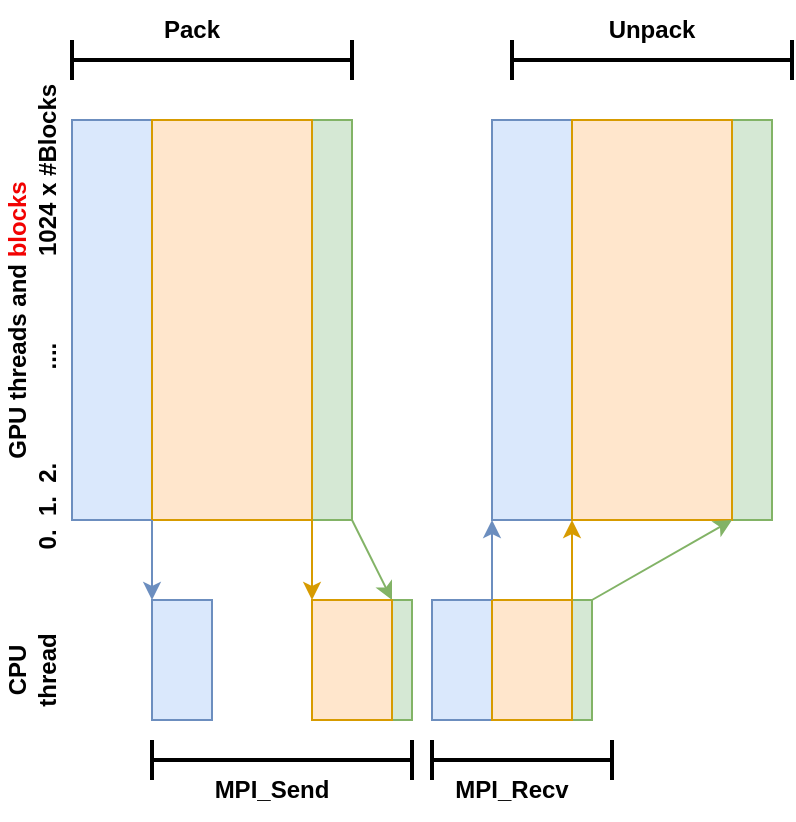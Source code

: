 <mxfile version="22.1.16" type="github" pages="9">
  <diagram name="Page-1" id="s7Qe2JQDEYb_5jaaMYqZ">
    <mxGraphModel dx="1266" dy="685" grid="1" gridSize="10" guides="1" tooltips="1" connect="1" arrows="1" fold="1" page="1" pageScale="1" pageWidth="827" pageHeight="1169" math="0" shadow="0">
      <root>
        <mxCell id="0" />
        <mxCell id="1" parent="0" />
        <mxCell id="iLXGFetwppsa-9Ym9LHi-1" value="" style="rounded=0;whiteSpace=wrap;html=1;fillColor=#dae8fc;strokeColor=#6c8ebf;" parent="1" vertex="1">
          <mxGeometry x="80" y="160" width="40" height="200" as="geometry" />
        </mxCell>
        <mxCell id="iLXGFetwppsa-9Ym9LHi-3" value="" style="rounded=0;whiteSpace=wrap;html=1;fillColor=#d5e8d4;strokeColor=#82b366;" parent="1" vertex="1">
          <mxGeometry x="200" y="160" width="20" height="200" as="geometry" />
        </mxCell>
        <mxCell id="iLXGFetwppsa-9Ym9LHi-4" value="" style="rounded=0;whiteSpace=wrap;html=1;fillColor=#ffe6cc;strokeColor=#d79b00;" parent="1" vertex="1">
          <mxGeometry x="120" y="160" width="80" height="200" as="geometry" />
        </mxCell>
        <mxCell id="iLXGFetwppsa-9Ym9LHi-6" value="&lt;b&gt;GPU threads and &lt;font color=&quot;#f20202&quot;&gt;blocks&lt;/font&gt;&lt;br&gt;&amp;nbsp;0.&amp;nbsp; 1.&amp;nbsp; 2.&amp;nbsp; &amp;nbsp; &amp;nbsp; &amp;nbsp; &amp;nbsp; &amp;nbsp; &amp;nbsp; ....&amp;nbsp; &amp;nbsp; &amp;nbsp; &amp;nbsp; &amp;nbsp; &amp;nbsp; &amp;nbsp;1024 x #Blocks&lt;br&gt;&lt;/b&gt;" style="text;html=1;strokeColor=none;fillColor=none;align=center;verticalAlign=middle;whiteSpace=wrap;rounded=0;rotation=-90;" parent="1" vertex="1">
          <mxGeometry x="-73.75" y="245" width="267.5" height="30" as="geometry" />
        </mxCell>
        <mxCell id="iLXGFetwppsa-9Ym9LHi-7" value="&lt;b&gt;CPU thread&lt;/b&gt;" style="text;html=1;strokeColor=none;fillColor=none;align=center;verticalAlign=middle;whiteSpace=wrap;rounded=0;rotation=-90;" parent="1" vertex="1">
          <mxGeometry x="30" y="420" width="60" height="30" as="geometry" />
        </mxCell>
        <mxCell id="iLXGFetwppsa-9Ym9LHi-8" value="" style="rounded=0;whiteSpace=wrap;html=1;fillColor=#dae8fc;strokeColor=#6c8ebf;" parent="1" vertex="1">
          <mxGeometry x="290" y="160" width="40" height="200" as="geometry" />
        </mxCell>
        <mxCell id="iLXGFetwppsa-9Ym9LHi-9" value="" style="rounded=0;whiteSpace=wrap;html=1;fillColor=#d5e8d4;strokeColor=#82b366;" parent="1" vertex="1">
          <mxGeometry x="410" y="160" width="20" height="200" as="geometry" />
        </mxCell>
        <mxCell id="iLXGFetwppsa-9Ym9LHi-10" value="" style="rounded=0;whiteSpace=wrap;html=1;fillColor=#ffe6cc;strokeColor=#d79b00;" parent="1" vertex="1">
          <mxGeometry x="330" y="160" width="80" height="200" as="geometry" />
        </mxCell>
        <mxCell id="iLXGFetwppsa-9Ym9LHi-11" value="" style="rounded=0;whiteSpace=wrap;html=1;fillColor=#dae8fc;strokeColor=#6c8ebf;" parent="1" vertex="1">
          <mxGeometry x="120" y="400" width="30" height="60" as="geometry" />
        </mxCell>
        <mxCell id="iLXGFetwppsa-9Ym9LHi-12" value="" style="rounded=0;whiteSpace=wrap;html=1;fillColor=#d5e8d4;strokeColor=#82b366;" parent="1" vertex="1">
          <mxGeometry x="240" y="400" width="10" height="60" as="geometry" />
        </mxCell>
        <mxCell id="iLXGFetwppsa-9Ym9LHi-13" value="" style="rounded=0;whiteSpace=wrap;html=1;fillColor=#ffe6cc;strokeColor=#d79b00;" parent="1" vertex="1">
          <mxGeometry x="200" y="400" width="40" height="60" as="geometry" />
        </mxCell>
        <mxCell id="iLXGFetwppsa-9Ym9LHi-14" value="" style="rounded=0;whiteSpace=wrap;html=1;fillColor=#d5e8d4;strokeColor=#82b366;" parent="1" vertex="1">
          <mxGeometry x="330" y="400" width="10" height="60" as="geometry" />
        </mxCell>
        <mxCell id="iLXGFetwppsa-9Ym9LHi-15" value="" style="rounded=0;whiteSpace=wrap;html=1;fillColor=#dae8fc;strokeColor=#6c8ebf;" parent="1" vertex="1">
          <mxGeometry x="260" y="400" width="30" height="60" as="geometry" />
        </mxCell>
        <mxCell id="iLXGFetwppsa-9Ym9LHi-16" value="" style="rounded=0;whiteSpace=wrap;html=1;fillColor=#ffe6cc;strokeColor=#d79b00;" parent="1" vertex="1">
          <mxGeometry x="290" y="400" width="40" height="60" as="geometry" />
        </mxCell>
        <mxCell id="iLXGFetwppsa-9Ym9LHi-17" value="" style="endArrow=classic;html=1;rounded=0;exitX=0;exitY=1;exitDx=0;exitDy=0;fillColor=#dae8fc;strokeColor=#6c8ebf;" parent="1" source="iLXGFetwppsa-9Ym9LHi-4" edge="1">
          <mxGeometry width="50" height="50" relative="1" as="geometry">
            <mxPoint x="390" y="420" as="sourcePoint" />
            <mxPoint x="120" y="400" as="targetPoint" />
          </mxGeometry>
        </mxCell>
        <mxCell id="iLXGFetwppsa-9Ym9LHi-18" value="" style="endArrow=classic;html=1;rounded=0;exitX=1;exitY=1;exitDx=0;exitDy=0;fillColor=#d5e8d4;strokeColor=#82b366;entryX=0;entryY=0;entryDx=0;entryDy=0;" parent="1" source="iLXGFetwppsa-9Ym9LHi-3" target="iLXGFetwppsa-9Ym9LHi-12" edge="1">
          <mxGeometry width="50" height="50" relative="1" as="geometry">
            <mxPoint x="160" y="360" as="sourcePoint" />
            <mxPoint x="260" y="410" as="targetPoint" />
          </mxGeometry>
        </mxCell>
        <mxCell id="iLXGFetwppsa-9Ym9LHi-19" value="" style="endArrow=classic;html=1;rounded=0;exitX=1;exitY=1;exitDx=0;exitDy=0;fillColor=#ffe6cc;strokeColor=#d79b00;" parent="1" source="iLXGFetwppsa-9Ym9LHi-4" edge="1">
          <mxGeometry width="50" height="50" relative="1" as="geometry">
            <mxPoint x="200" y="360" as="sourcePoint" />
            <mxPoint x="200" y="400" as="targetPoint" />
          </mxGeometry>
        </mxCell>
        <mxCell id="iLXGFetwppsa-9Ym9LHi-20" value="" style="endArrow=classic;html=1;rounded=0;exitX=1;exitY=0;exitDx=0;exitDy=0;entryX=0;entryY=1;entryDx=0;entryDy=0;fillColor=#dae8fc;strokeColor=#6c8ebf;" parent="1" source="iLXGFetwppsa-9Ym9LHi-15" target="iLXGFetwppsa-9Ym9LHi-8" edge="1">
          <mxGeometry width="50" height="50" relative="1" as="geometry">
            <mxPoint x="390" y="420" as="sourcePoint" />
            <mxPoint x="440" y="370" as="targetPoint" />
          </mxGeometry>
        </mxCell>
        <mxCell id="iLXGFetwppsa-9Ym9LHi-21" value="" style="endArrow=classic;html=1;rounded=0;exitX=1;exitY=0;exitDx=0;exitDy=0;entryX=1;entryY=1;entryDx=0;entryDy=0;fillColor=#d5e8d4;strokeColor=#82b366;" parent="1" source="iLXGFetwppsa-9Ym9LHi-14" target="iLXGFetwppsa-9Ym9LHi-10" edge="1">
          <mxGeometry width="50" height="50" relative="1" as="geometry">
            <mxPoint x="290" y="410" as="sourcePoint" />
            <mxPoint x="290" y="370" as="targetPoint" />
          </mxGeometry>
        </mxCell>
        <mxCell id="iLXGFetwppsa-9Ym9LHi-22" value="" style="endArrow=classic;html=1;rounded=0;exitX=1;exitY=0;exitDx=0;exitDy=0;entryX=0;entryY=1;entryDx=0;entryDy=0;fillColor=#ffe6cc;strokeColor=#d79b00;" parent="1" source="iLXGFetwppsa-9Ym9LHi-16" target="iLXGFetwppsa-9Ym9LHi-10" edge="1">
          <mxGeometry width="50" height="50" relative="1" as="geometry">
            <mxPoint x="300" y="420" as="sourcePoint" />
            <mxPoint x="300" y="380" as="targetPoint" />
          </mxGeometry>
        </mxCell>
        <mxCell id="iLXGFetwppsa-9Ym9LHi-24" value="" style="shape=crossbar;whiteSpace=wrap;html=1;rounded=1;strokeWidth=2;" parent="1" vertex="1">
          <mxGeometry x="80" y="120" width="140" height="20" as="geometry" />
        </mxCell>
        <mxCell id="iLXGFetwppsa-9Ym9LHi-25" value="" style="shape=crossbar;whiteSpace=wrap;html=1;rounded=1;strokeWidth=2;" parent="1" vertex="1">
          <mxGeometry x="300" y="120" width="140" height="20" as="geometry" />
        </mxCell>
        <mxCell id="iLXGFetwppsa-9Ym9LHi-26" value="" style="shape=crossbar;whiteSpace=wrap;html=1;rounded=1;strokeWidth=2;" parent="1" vertex="1">
          <mxGeometry x="120" y="470" width="130" height="20" as="geometry" />
        </mxCell>
        <mxCell id="iLXGFetwppsa-9Ym9LHi-27" value="" style="shape=crossbar;whiteSpace=wrap;html=1;rounded=1;strokeWidth=2;" parent="1" vertex="1">
          <mxGeometry x="260" y="470" width="90" height="20" as="geometry" />
        </mxCell>
        <mxCell id="iLXGFetwppsa-9Ym9LHi-28" value="&lt;b&gt;Pack&lt;/b&gt;" style="text;html=1;strokeColor=none;fillColor=none;align=center;verticalAlign=middle;whiteSpace=wrap;rounded=0;" parent="1" vertex="1">
          <mxGeometry x="110" y="100" width="60" height="30" as="geometry" />
        </mxCell>
        <mxCell id="iLXGFetwppsa-9Ym9LHi-29" value="&lt;b&gt;Unpack&lt;/b&gt;" style="text;html=1;strokeColor=none;fillColor=none;align=center;verticalAlign=middle;whiteSpace=wrap;rounded=0;" parent="1" vertex="1">
          <mxGeometry x="340" y="100" width="60" height="30" as="geometry" />
        </mxCell>
        <mxCell id="iLXGFetwppsa-9Ym9LHi-30" value="&lt;b&gt;MPI_Send&lt;/b&gt;" style="text;html=1;strokeColor=none;fillColor=none;align=center;verticalAlign=middle;whiteSpace=wrap;rounded=0;" parent="1" vertex="1">
          <mxGeometry x="150" y="480" width="60" height="30" as="geometry" />
        </mxCell>
        <mxCell id="iLXGFetwppsa-9Ym9LHi-31" value="&lt;b&gt;MPI_Recv&lt;/b&gt;" style="text;html=1;strokeColor=none;fillColor=none;align=center;verticalAlign=middle;whiteSpace=wrap;rounded=0;" parent="1" vertex="1">
          <mxGeometry x="270" y="480" width="60" height="30" as="geometry" />
        </mxCell>
      </root>
    </mxGraphModel>
  </diagram>
  <diagram id="PS2nQkfwesvZRRcKz1Lu" name="Page-2">
    <mxGraphModel dx="1266" dy="685" grid="1" gridSize="10" guides="1" tooltips="1" connect="1" arrows="1" fold="1" page="1" pageScale="1" pageWidth="827" pageHeight="1169" math="0" shadow="0">
      <root>
        <mxCell id="0" />
        <mxCell id="1" parent="0" />
        <mxCell id="mkHH0mpS34VyBtKjAIvV-29" value="" style="rounded=0;whiteSpace=wrap;html=1;fillColor=#dae8fc;strokeColor=#6c8ebf;" parent="1" vertex="1">
          <mxGeometry x="90" y="265" width="110" height="15" as="geometry" />
        </mxCell>
        <mxCell id="mkHH0mpS34VyBtKjAIvV-30" value="" style="rounded=0;whiteSpace=wrap;html=1;fillColor=#d5e8d4;strokeColor=#82b366;" parent="1" vertex="1">
          <mxGeometry x="90" y="280" width="50" height="15" as="geometry" />
        </mxCell>
        <mxCell id="mkHH0mpS34VyBtKjAIvV-31" value="" style="rounded=0;whiteSpace=wrap;html=1;fillColor=#ffe6cc;strokeColor=#d79b00;" parent="1" vertex="1">
          <mxGeometry x="90" y="250" width="190" height="15" as="geometry" />
        </mxCell>
        <mxCell id="mkHH0mpS34VyBtKjAIvV-32" value="&lt;b&gt;GPU &lt;font color=&quot;#f20707&quot;&gt;Blocks&lt;/font&gt;&lt;br&gt;&amp;nbsp;0.&amp;nbsp; 1.&amp;nbsp; 2.&lt;br&gt;&lt;/b&gt;" style="text;html=1;strokeColor=none;fillColor=none;align=center;verticalAlign=middle;whiteSpace=wrap;rounded=0;rotation=-90;" parent="1" vertex="1">
          <mxGeometry x="-63.75" y="265" width="267.5" height="30" as="geometry" />
        </mxCell>
        <mxCell id="mkHH0mpS34VyBtKjAIvV-33" value="&lt;b&gt;CPU thread&lt;/b&gt;" style="text;html=1;strokeColor=none;fillColor=none;align=center;verticalAlign=middle;whiteSpace=wrap;rounded=0;rotation=-90;" parent="1" vertex="1">
          <mxGeometry x="40" y="370" width="60" height="30" as="geometry" />
        </mxCell>
        <mxCell id="mkHH0mpS34VyBtKjAIvV-38" value="" style="rounded=0;whiteSpace=wrap;html=1;fillColor=#d5e8d4;strokeColor=#82b366;" parent="1" vertex="1">
          <mxGeometry x="140" y="340" width="10" height="60" as="geometry" />
        </mxCell>
        <mxCell id="mkHH0mpS34VyBtKjAIvV-40" value="" style="rounded=0;whiteSpace=wrap;html=1;fillColor=#d5e8d4;strokeColor=#82b366;" parent="1" vertex="1">
          <mxGeometry x="320" y="340" width="10" height="60" as="geometry" />
        </mxCell>
        <mxCell id="mkHH0mpS34VyBtKjAIvV-41" value="" style="rounded=0;whiteSpace=wrap;html=1;fillColor=#dae8fc;strokeColor=#6c8ebf;" parent="1" vertex="1">
          <mxGeometry x="330" y="340" width="30" height="60" as="geometry" />
        </mxCell>
        <mxCell id="mkHH0mpS34VyBtKjAIvV-42" value="" style="rounded=0;whiteSpace=wrap;html=1;fillColor=#ffe6cc;strokeColor=#d79b00;" parent="1" vertex="1">
          <mxGeometry x="360" y="340" width="40" height="60" as="geometry" />
        </mxCell>
        <mxCell id="mkHH0mpS34VyBtKjAIvV-43" value="" style="endArrow=classic;html=1;rounded=0;fillColor=#dae8fc;strokeColor=#6c8ebf;exitX=1;exitY=1;exitDx=0;exitDy=0;entryX=0;entryY=0;entryDx=0;entryDy=0;" parent="1" source="mkHH0mpS34VyBtKjAIvV-29" target="mkHH0mpS34VyBtKjAIvV-37" edge="1">
          <mxGeometry width="50" height="50" relative="1" as="geometry">
            <mxPoint x="80" y="630" as="sourcePoint" />
            <mxPoint x="130" y="410" as="targetPoint" />
          </mxGeometry>
        </mxCell>
        <mxCell id="mkHH0mpS34VyBtKjAIvV-44" value="" style="endArrow=classic;html=1;rounded=0;fillColor=#d5e8d4;strokeColor=#82b366;entryX=0;entryY=0;entryDx=0;entryDy=0;exitX=1;exitY=0.5;exitDx=0;exitDy=0;" parent="1" source="mkHH0mpS34VyBtKjAIvV-30" target="mkHH0mpS34VyBtKjAIvV-38" edge="1">
          <mxGeometry width="50" height="50" relative="1" as="geometry">
            <mxPoint x="140" y="300" as="sourcePoint" />
            <mxPoint x="270" y="420" as="targetPoint" />
          </mxGeometry>
        </mxCell>
        <mxCell id="mkHH0mpS34VyBtKjAIvV-47" value="" style="endArrow=classic;html=1;rounded=0;exitX=1;exitY=0;exitDx=0;exitDy=0;entryX=0;entryY=1;entryDx=0;entryDy=0;fillColor=#d5e8d4;strokeColor=#82b366;" parent="1" source="mkHH0mpS34VyBtKjAIvV-40" target="tkbM1Z3WlcBV5ei9zaAw-2" edge="1">
          <mxGeometry width="50" height="50" relative="1" as="geometry">
            <mxPoint x="300" y="420" as="sourcePoint" />
            <mxPoint x="740" y="295" as="targetPoint" />
          </mxGeometry>
        </mxCell>
        <mxCell id="mkHH0mpS34VyBtKjAIvV-48" value="" style="endArrow=classic;html=1;rounded=0;exitX=1;exitY=0;exitDx=0;exitDy=0;entryX=0;entryY=0.25;entryDx=0;entryDy=0;fillColor=#ffe6cc;strokeColor=#d79b00;" parent="1" source="mkHH0mpS34VyBtKjAIvV-42" target="tkbM1Z3WlcBV5ei9zaAw-3" edge="1">
          <mxGeometry width="50" height="50" relative="1" as="geometry">
            <mxPoint x="310" y="430" as="sourcePoint" />
            <mxPoint x="660" y="295" as="targetPoint" />
          </mxGeometry>
        </mxCell>
        <mxCell id="mkHH0mpS34VyBtKjAIvV-49" value="" style="shape=crossbar;whiteSpace=wrap;html=1;rounded=1;strokeWidth=2;" parent="1" vertex="1">
          <mxGeometry x="90" y="220" width="190" height="20" as="geometry" />
        </mxCell>
        <mxCell id="mkHH0mpS34VyBtKjAIvV-50" value="" style="shape=crossbar;whiteSpace=wrap;html=1;rounded=1;strokeWidth=2;" parent="1" vertex="1">
          <mxGeometry x="320" y="220" width="270" height="20" as="geometry" />
        </mxCell>
        <mxCell id="mkHH0mpS34VyBtKjAIvV-51" value="" style="shape=crossbar;whiteSpace=wrap;html=1;rounded=1;strokeWidth=2;" parent="1" vertex="1">
          <mxGeometry x="140" y="410" width="180" height="20" as="geometry" />
        </mxCell>
        <mxCell id="mkHH0mpS34VyBtKjAIvV-52" value="" style="shape=crossbar;whiteSpace=wrap;html=1;rounded=1;strokeWidth=2;" parent="1" vertex="1">
          <mxGeometry x="320" y="410" width="80" height="20" as="geometry" />
        </mxCell>
        <mxCell id="mkHH0mpS34VyBtKjAIvV-53" value="&lt;b&gt;Pack on Stream 0&lt;/b&gt;" style="text;html=1;strokeColor=none;fillColor=none;align=center;verticalAlign=middle;whiteSpace=wrap;rounded=0;" parent="1" vertex="1">
          <mxGeometry x="127.5" y="200" width="115" height="30" as="geometry" />
        </mxCell>
        <mxCell id="mkHH0mpS34VyBtKjAIvV-54" value="&lt;b&gt;Unpack on&amp;nbsp; Stream 1&lt;/b&gt;" style="text;html=1;strokeColor=none;fillColor=none;align=center;verticalAlign=middle;whiteSpace=wrap;rounded=0;" parent="1" vertex="1">
          <mxGeometry x="390" y="200" width="130" height="30" as="geometry" />
        </mxCell>
        <mxCell id="mkHH0mpS34VyBtKjAIvV-55" value="&lt;b&gt;MPI_Send&lt;/b&gt;" style="text;html=1;strokeColor=none;fillColor=none;align=center;verticalAlign=middle;whiteSpace=wrap;rounded=0;" parent="1" vertex="1">
          <mxGeometry x="200" y="420" width="60" height="30" as="geometry" />
        </mxCell>
        <mxCell id="mkHH0mpS34VyBtKjAIvV-56" value="&lt;b&gt;MPI_Recv&lt;/b&gt;" style="text;html=1;strokeColor=none;fillColor=none;align=center;verticalAlign=middle;whiteSpace=wrap;rounded=0;" parent="1" vertex="1">
          <mxGeometry x="330" y="420" width="60" height="30" as="geometry" />
        </mxCell>
        <mxCell id="cS6VPRMd6G4mBDLiPzSp-3" value="" style="endArrow=classic;html=1;rounded=0;exitX=1;exitY=1;exitDx=0;exitDy=0;fillColor=#ffe6cc;strokeColor=#d79b00;entryX=0;entryY=0;entryDx=0;entryDy=0;" parent="1" source="mkHH0mpS34VyBtKjAIvV-31" target="mkHH0mpS34VyBtKjAIvV-39" edge="1">
          <mxGeometry width="50" height="50" relative="1" as="geometry">
            <mxPoint x="280" y="265" as="sourcePoint" />
            <mxPoint x="210" y="410" as="targetPoint" />
          </mxGeometry>
        </mxCell>
        <mxCell id="mkHH0mpS34VyBtKjAIvV-37" value="" style="rounded=0;whiteSpace=wrap;html=1;fillColor=#dae8fc;strokeColor=#6c8ebf;" parent="1" vertex="1">
          <mxGeometry x="200" y="340" width="30" height="60" as="geometry" />
        </mxCell>
        <mxCell id="mkHH0mpS34VyBtKjAIvV-39" value="" style="rounded=0;whiteSpace=wrap;html=1;fillColor=#ffe6cc;strokeColor=#d79b00;" parent="1" vertex="1">
          <mxGeometry x="280" y="340" width="40" height="60" as="geometry" />
        </mxCell>
        <mxCell id="tkbM1Z3WlcBV5ei9zaAw-1" value="" style="rounded=0;whiteSpace=wrap;html=1;fillColor=#dae8fc;strokeColor=#6c8ebf;" parent="1" vertex="1">
          <mxGeometry x="360" y="265" width="110" height="15" as="geometry" />
        </mxCell>
        <mxCell id="tkbM1Z3WlcBV5ei9zaAw-2" value="" style="rounded=0;whiteSpace=wrap;html=1;fillColor=#d5e8d4;strokeColor=#82b366;" parent="1" vertex="1">
          <mxGeometry x="330" y="280" width="50" height="15" as="geometry" />
        </mxCell>
        <mxCell id="tkbM1Z3WlcBV5ei9zaAw-3" value="" style="rounded=0;whiteSpace=wrap;html=1;fillColor=#ffe6cc;strokeColor=#d79b00;" parent="1" vertex="1">
          <mxGeometry x="400" y="250" width="190" height="15" as="geometry" />
        </mxCell>
        <mxCell id="mkHH0mpS34VyBtKjAIvV-46" value="" style="endArrow=classic;html=1;rounded=0;exitX=1;exitY=0;exitDx=0;exitDy=0;entryX=0;entryY=0.5;entryDx=0;entryDy=0;fillColor=#dae8fc;strokeColor=#6c8ebf;" parent="1" source="mkHH0mpS34VyBtKjAIvV-41" target="tkbM1Z3WlcBV5ei9zaAw-1" edge="1">
          <mxGeometry width="50" height="50" relative="1" as="geometry">
            <mxPoint x="400" y="430" as="sourcePoint" />
            <mxPoint x="800" y="380" as="targetPoint" />
          </mxGeometry>
        </mxCell>
      </root>
    </mxGraphModel>
  </diagram>
  <diagram id="yvCaaE8HIGPm3zk8VKPT" name="Page-3">
    <mxGraphModel dx="1266" dy="685" grid="1" gridSize="10" guides="1" tooltips="1" connect="1" arrows="1" fold="1" page="1" pageScale="1" pageWidth="827" pageHeight="1169" math="0" shadow="0">
      <root>
        <mxCell id="0" />
        <mxCell id="1" parent="0" />
        <mxCell id="GRmaUII6Z7rA06gEZid9-1" value="" style="rounded=0;whiteSpace=wrap;html=1;fillColor=#dae8fc;strokeColor=#6c8ebf;" parent="1" vertex="1">
          <mxGeometry x="90" y="265" width="110" height="15" as="geometry" />
        </mxCell>
        <mxCell id="GRmaUII6Z7rA06gEZid9-2" value="" style="rounded=0;whiteSpace=wrap;html=1;fillColor=#d5e8d4;strokeColor=#82b366;" parent="1" vertex="1">
          <mxGeometry x="90" y="280" width="50" height="15" as="geometry" />
        </mxCell>
        <mxCell id="GRmaUII6Z7rA06gEZid9-3" value="" style="rounded=0;whiteSpace=wrap;html=1;fillColor=#ffe6cc;strokeColor=#d79b00;" parent="1" vertex="1">
          <mxGeometry x="90" y="250" width="190" height="15" as="geometry" />
        </mxCell>
        <mxCell id="GRmaUII6Z7rA06gEZid9-4" value="&lt;b&gt;GPU Blocks&lt;br&gt;&amp;nbsp;0.&amp;nbsp; 1.&amp;nbsp; 2.&lt;br&gt;&lt;/b&gt;" style="text;html=1;strokeColor=none;fillColor=none;align=center;verticalAlign=middle;whiteSpace=wrap;rounded=0;rotation=-90;" parent="1" vertex="1">
          <mxGeometry x="22.81" y="257.5" width="100" height="30" as="geometry" />
        </mxCell>
        <mxCell id="GRmaUII6Z7rA06gEZid9-6" value="" style="rounded=0;whiteSpace=wrap;html=1;fillColor=#d5e8d4;strokeColor=#82b366;" parent="1" vertex="1">
          <mxGeometry x="140" y="340" width="10" height="60" as="geometry" />
        </mxCell>
        <mxCell id="GRmaUII6Z7rA06gEZid9-7" value="" style="rounded=0;whiteSpace=wrap;html=1;fillColor=#d5e8d4;strokeColor=#82b366;" parent="1" vertex="1">
          <mxGeometry x="320" y="340" width="10" height="60" as="geometry" />
        </mxCell>
        <mxCell id="GRmaUII6Z7rA06gEZid9-8" value="" style="rounded=0;whiteSpace=wrap;html=1;fillColor=#dae8fc;strokeColor=#6c8ebf;" parent="1" vertex="1">
          <mxGeometry x="330" y="340" width="30" height="60" as="geometry" />
        </mxCell>
        <mxCell id="GRmaUII6Z7rA06gEZid9-9" value="" style="rounded=0;whiteSpace=wrap;html=1;fillColor=#ffe6cc;strokeColor=#d79b00;" parent="1" vertex="1">
          <mxGeometry x="360" y="340" width="40" height="60" as="geometry" />
        </mxCell>
        <mxCell id="GRmaUII6Z7rA06gEZid9-10" value="" style="endArrow=classic;html=1;rounded=0;fillColor=#dae8fc;strokeColor=#6c8ebf;exitX=1;exitY=1;exitDx=0;exitDy=0;entryX=0;entryY=0;entryDx=0;entryDy=0;" parent="1" source="GRmaUII6Z7rA06gEZid9-1" target="GRmaUII6Z7rA06gEZid9-23" edge="1">
          <mxGeometry width="50" height="50" relative="1" as="geometry">
            <mxPoint x="80" y="630" as="sourcePoint" />
            <mxPoint x="130" y="410" as="targetPoint" />
          </mxGeometry>
        </mxCell>
        <mxCell id="GRmaUII6Z7rA06gEZid9-11" value="" style="endArrow=classic;html=1;rounded=0;fillColor=#d5e8d4;strokeColor=#82b366;entryX=0;entryY=0;entryDx=0;entryDy=0;exitX=1;exitY=0.5;exitDx=0;exitDy=0;" parent="1" source="GRmaUII6Z7rA06gEZid9-2" target="GRmaUII6Z7rA06gEZid9-6" edge="1">
          <mxGeometry width="50" height="50" relative="1" as="geometry">
            <mxPoint x="140" y="300" as="sourcePoint" />
            <mxPoint x="270" y="420" as="targetPoint" />
          </mxGeometry>
        </mxCell>
        <mxCell id="GRmaUII6Z7rA06gEZid9-12" value="" style="endArrow=classic;html=1;rounded=0;exitX=1;exitY=0;exitDx=0;exitDy=0;entryX=0;entryY=1;entryDx=0;entryDy=0;fillColor=#d5e8d4;strokeColor=#82b366;" parent="1" source="GRmaUII6Z7rA06gEZid9-7" target="GRmaUII6Z7rA06gEZid9-26" edge="1">
          <mxGeometry width="50" height="50" relative="1" as="geometry">
            <mxPoint x="300" y="420" as="sourcePoint" />
            <mxPoint x="740" y="295" as="targetPoint" />
          </mxGeometry>
        </mxCell>
        <mxCell id="GRmaUII6Z7rA06gEZid9-13" value="" style="endArrow=classic;html=1;rounded=0;exitX=1;exitY=0;exitDx=0;exitDy=0;entryX=0;entryY=0.25;entryDx=0;entryDy=0;fillColor=#ffe6cc;strokeColor=#d79b00;" parent="1" source="GRmaUII6Z7rA06gEZid9-9" target="GRmaUII6Z7rA06gEZid9-27" edge="1">
          <mxGeometry width="50" height="50" relative="1" as="geometry">
            <mxPoint x="310" y="430" as="sourcePoint" />
            <mxPoint x="660" y="295" as="targetPoint" />
          </mxGeometry>
        </mxCell>
        <mxCell id="GRmaUII6Z7rA06gEZid9-15" value="" style="shape=crossbar;whiteSpace=wrap;html=1;rounded=1;strokeWidth=2;" parent="1" vertex="1">
          <mxGeometry x="400" y="410" width="190" height="20" as="geometry" />
        </mxCell>
        <mxCell id="GRmaUII6Z7rA06gEZid9-16" value="" style="shape=crossbar;whiteSpace=wrap;html=1;rounded=1;strokeWidth=2;" parent="1" vertex="1">
          <mxGeometry x="140" y="410" width="260" height="20" as="geometry" />
        </mxCell>
        <mxCell id="GRmaUII6Z7rA06gEZid9-17" value="" style="shape=crossbar;whiteSpace=wrap;html=1;rounded=1;strokeWidth=2;" parent="1" vertex="1">
          <mxGeometry x="90" y="410" width="50" height="20" as="geometry" />
        </mxCell>
        <mxCell id="GRmaUII6Z7rA06gEZid9-22" value="" style="endArrow=classic;html=1;rounded=0;exitX=1;exitY=1;exitDx=0;exitDy=0;fillColor=#ffe6cc;strokeColor=#d79b00;entryX=0;entryY=0;entryDx=0;entryDy=0;" parent="1" source="GRmaUII6Z7rA06gEZid9-3" target="GRmaUII6Z7rA06gEZid9-24" edge="1">
          <mxGeometry width="50" height="50" relative="1" as="geometry">
            <mxPoint x="280" y="265" as="sourcePoint" />
            <mxPoint x="210" y="410" as="targetPoint" />
          </mxGeometry>
        </mxCell>
        <mxCell id="GRmaUII6Z7rA06gEZid9-23" value="" style="rounded=0;whiteSpace=wrap;html=1;fillColor=#dae8fc;strokeColor=#6c8ebf;" parent="1" vertex="1">
          <mxGeometry x="200" y="340" width="30" height="60" as="geometry" />
        </mxCell>
        <mxCell id="GRmaUII6Z7rA06gEZid9-24" value="" style="rounded=0;whiteSpace=wrap;html=1;fillColor=#ffe6cc;strokeColor=#d79b00;" parent="1" vertex="1">
          <mxGeometry x="280" y="340" width="40" height="60" as="geometry" />
        </mxCell>
        <mxCell id="GRmaUII6Z7rA06gEZid9-25" value="" style="rounded=0;whiteSpace=wrap;html=1;fillColor=#dae8fc;strokeColor=#6c8ebf;" parent="1" vertex="1">
          <mxGeometry x="360" y="265" width="110" height="15" as="geometry" />
        </mxCell>
        <mxCell id="GRmaUII6Z7rA06gEZid9-26" value="" style="rounded=0;whiteSpace=wrap;html=1;fillColor=#d5e8d4;strokeColor=#82b366;" parent="1" vertex="1">
          <mxGeometry x="330" y="280" width="50" height="15" as="geometry" />
        </mxCell>
        <mxCell id="GRmaUII6Z7rA06gEZid9-27" value="" style="rounded=0;whiteSpace=wrap;html=1;fillColor=#ffe6cc;strokeColor=#d79b00;" parent="1" vertex="1">
          <mxGeometry x="400" y="250" width="190" height="15" as="geometry" />
        </mxCell>
        <mxCell id="GRmaUII6Z7rA06gEZid9-28" value="" style="endArrow=classic;html=1;rounded=0;exitX=1;exitY=0;exitDx=0;exitDy=0;entryX=0;entryY=0.5;entryDx=0;entryDy=0;fillColor=#dae8fc;strokeColor=#6c8ebf;" parent="1" source="GRmaUII6Z7rA06gEZid9-8" target="GRmaUII6Z7rA06gEZid9-25" edge="1">
          <mxGeometry width="50" height="50" relative="1" as="geometry">
            <mxPoint x="400" y="430" as="sourcePoint" />
            <mxPoint x="800" y="380" as="targetPoint" />
          </mxGeometry>
        </mxCell>
        <mxCell id="GRmaUII6Z7rA06gEZid9-30" value="" style="rounded=0;whiteSpace=wrap;html=1;fillColor=#949494;strokeColor=#36393d;gradientColor=none;fillStyle=hatch;" parent="1" vertex="1">
          <mxGeometry x="140" y="340" width="260" height="60" as="geometry" />
        </mxCell>
        <mxCell id="GRmaUII6Z7rA06gEZid9-31" value="" style="rounded=0;whiteSpace=wrap;html=1;fillColor=#949494;strokeColor=#36393d;gradientColor=none;fillStyle=hatch;" parent="1" vertex="1">
          <mxGeometry x="90" y="250" width="50" height="150" as="geometry" />
        </mxCell>
        <mxCell id="GRmaUII6Z7rA06gEZid9-32" value="" style="rounded=0;whiteSpace=wrap;html=1;fillColor=#949494;strokeColor=#36393d;gradientColor=none;fillStyle=hatch;" parent="1" vertex="1">
          <mxGeometry x="400" y="250" width="190" height="150" as="geometry" />
        </mxCell>
        <mxCell id="o-O6kG34IDgNqzhRA6M2-1" value="&lt;b&gt;CPU thread&lt;br&gt;&lt;/b&gt;" style="text;html=1;strokeColor=none;fillColor=none;align=center;verticalAlign=middle;whiteSpace=wrap;rounded=0;rotation=-90;" parent="1" vertex="1">
          <mxGeometry x="40" y="355" width="65.62" height="30" as="geometry" />
        </mxCell>
      </root>
    </mxGraphModel>
  </diagram>
  <diagram id="ONF1QOQ9NM2W3Tp9f7Wk" name="Page-4">
    <mxGraphModel dx="1266" dy="1512" grid="1" gridSize="10" guides="1" tooltips="1" connect="1" arrows="1" fold="1" page="1" pageScale="1" pageWidth="1169" pageHeight="827" math="0" shadow="0">
      <root>
        <mxCell id="0" />
        <mxCell id="1" parent="0" />
        <mxCell id="GEE-BaaMnHNOdbd5dvl7-3" value="" style="rounded=0;whiteSpace=wrap;html=1;fillColor=#fad9d5;strokeColor=#ae4132;" parent="1" vertex="1">
          <mxGeometry x="80" y="40" width="190" height="15" as="geometry" />
        </mxCell>
        <mxCell id="mXCVn_VRztGLfzu1iLOU-1" value="&lt;b&gt;GPU Writes&lt;br&gt;&lt;/b&gt;" style="text;html=1;strokeColor=none;fillColor=none;align=center;verticalAlign=middle;whiteSpace=wrap;rounded=0;rotation=0;" parent="1" vertex="1">
          <mxGeometry x="140" y="90" width="43.75" height="30" as="geometry" />
        </mxCell>
        <mxCell id="SLKidwSfhhzJ5phD3IJL-33" value="&lt;b&gt;Memory Address&lt;br&gt;&lt;/b&gt;" style="text;html=1;strokeColor=none;fillColor=none;align=center;verticalAlign=middle;whiteSpace=wrap;rounded=0;rotation=-90;" parent="1" vertex="1">
          <mxGeometry x="36.25" y="40" width="43.75" height="30" as="geometry" />
        </mxCell>
        <mxCell id="SLKidwSfhhzJ5phD3IJL-35" value="" style="endArrow=classic;html=1;rounded=0;" parent="1" edge="1">
          <mxGeometry width="50" height="50" relative="1" as="geometry">
            <mxPoint x="80" y="80" as="sourcePoint" />
            <mxPoint x="520" y="80" as="targetPoint" />
          </mxGeometry>
        </mxCell>
        <mxCell id="SLKidwSfhhzJ5phD3IJL-57" value="&lt;b&gt;CPU MPI_Send&lt;br&gt;&lt;/b&gt;" style="text;html=1;strokeColor=none;fillColor=none;align=center;verticalAlign=middle;whiteSpace=wrap;rounded=0;rotation=0;" parent="1" vertex="1">
          <mxGeometry x="343.12" y="90" width="43.75" height="30" as="geometry" />
        </mxCell>
        <mxCell id="SLKidwSfhhzJ5phD3IJL-58" value="" style="rounded=0;whiteSpace=wrap;html=1;fillColor=#fad9d5;strokeColor=#ae4132;" parent="1" vertex="1">
          <mxGeometry x="270" y="40" width="190" height="15" as="geometry" />
        </mxCell>
        <mxCell id="SLKidwSfhhzJ5phD3IJL-59" value="" style="endArrow=none;html=1;rounded=0;strokeWidth=6;" parent="1" edge="1">
          <mxGeometry width="50" height="50" relative="1" as="geometry">
            <mxPoint x="270" y="87.5" as="sourcePoint" />
            <mxPoint x="270" y="40" as="targetPoint" />
          </mxGeometry>
        </mxCell>
        <mxCell id="SLKidwSfhhzJ5phD3IJL-60" value="&lt;b&gt;synchronization point&lt;br&gt;&lt;/b&gt;" style="text;html=1;strokeColor=none;fillColor=none;align=center;verticalAlign=middle;whiteSpace=wrap;rounded=0;rotation=0;" parent="1" vertex="1">
          <mxGeometry x="250" y="90" width="43.75" height="30" as="geometry" />
        </mxCell>
        <mxCell id="SLKidwSfhhzJ5phD3IJL-61" value="" style="rounded=0;whiteSpace=wrap;html=1;fillColor=#d5e8d4;strokeColor=#82b366;" parent="1" vertex="1">
          <mxGeometry x="581.88" y="40" width="190" height="15" as="geometry" />
        </mxCell>
        <mxCell id="SLKidwSfhhzJ5phD3IJL-62" value="&lt;b&gt;GPU Writes&lt;br&gt;&lt;/b&gt;" style="text;html=1;strokeColor=none;fillColor=none;align=center;verticalAlign=middle;whiteSpace=wrap;rounded=0;rotation=0;" parent="1" vertex="1">
          <mxGeometry x="641.88" y="90" width="43.75" height="30" as="geometry" />
        </mxCell>
        <mxCell id="SLKidwSfhhzJ5phD3IJL-64" value="" style="endArrow=classic;html=1;rounded=0;" parent="1" edge="1">
          <mxGeometry width="50" height="50" relative="1" as="geometry">
            <mxPoint x="80" y="84.5" as="sourcePoint" />
            <mxPoint x="80" as="targetPoint" />
          </mxGeometry>
        </mxCell>
        <mxCell id="SLKidwSfhhzJ5phD3IJL-65" value="&lt;b&gt;&lt;u&gt;CPU MPI_Send and GPU Writes&lt;/u&gt;&lt;br&gt;&lt;/b&gt;" style="text;html=1;strokeColor=none;fillColor=none;align=center;verticalAlign=middle;whiteSpace=wrap;rounded=0;rotation=0;" parent="1" vertex="1">
          <mxGeometry x="845" y="90" width="106.88" height="30" as="geometry" />
        </mxCell>
        <mxCell id="SLKidwSfhhzJ5phD3IJL-66" value="" style="rounded=0;whiteSpace=wrap;html=1;fillColor=#d5e8d4;strokeColor=#82b366;" parent="1" vertex="1">
          <mxGeometry x="771.88" y="40" width="190" height="15" as="geometry" />
        </mxCell>
        <mxCell id="SLKidwSfhhzJ5phD3IJL-67" value="" style="endArrow=none;html=1;rounded=0;strokeWidth=6;" parent="1" edge="1">
          <mxGeometry width="50" height="50" relative="1" as="geometry">
            <mxPoint x="771.88" y="87.5" as="sourcePoint" />
            <mxPoint x="771.88" y="40" as="targetPoint" />
          </mxGeometry>
        </mxCell>
        <mxCell id="SLKidwSfhhzJ5phD3IJL-68" value="&lt;b&gt;synchronization point&lt;br&gt;&lt;/b&gt;" style="text;html=1;strokeColor=none;fillColor=none;align=center;verticalAlign=middle;whiteSpace=wrap;rounded=0;rotation=0;" parent="1" vertex="1">
          <mxGeometry x="751.88" y="90" width="43.75" height="30" as="geometry" />
        </mxCell>
        <mxCell id="SLKidwSfhhzJ5phD3IJL-77" value="" style="rounded=0;whiteSpace=wrap;html=1;fillColor=#dae8fc;strokeColor=#6c8ebf;" parent="1" vertex="1">
          <mxGeometry x="73.75" y="245" width="190" height="15" as="geometry" />
        </mxCell>
        <mxCell id="SLKidwSfhhzJ5phD3IJL-78" value="&lt;b&gt;GPU Writes&lt;br&gt;&lt;/b&gt;" style="text;html=1;strokeColor=none;fillColor=none;align=center;verticalAlign=middle;whiteSpace=wrap;rounded=0;rotation=0;" parent="1" vertex="1">
          <mxGeometry x="133.75" y="295" width="43.75" height="30" as="geometry" />
        </mxCell>
        <mxCell id="SLKidwSfhhzJ5phD3IJL-80" value="" style="endArrow=classic;html=1;rounded=0;" parent="1" edge="1">
          <mxGeometry width="50" height="50" relative="1" as="geometry">
            <mxPoint x="73.75" y="285" as="sourcePoint" />
            <mxPoint x="513.75" y="285" as="targetPoint" />
          </mxGeometry>
        </mxCell>
        <mxCell id="SLKidwSfhhzJ5phD3IJL-82" value="" style="rounded=0;whiteSpace=wrap;html=1;fillColor=#dae8fc;strokeColor=#6c8ebf;" parent="1" vertex="1">
          <mxGeometry x="263.75" y="245" width="190" height="15" as="geometry" />
        </mxCell>
        <mxCell id="SLKidwSfhhzJ5phD3IJL-84" value="&lt;b&gt;synchronization point&lt;br&gt;&lt;/b&gt;" style="text;html=1;strokeColor=none;fillColor=none;align=center;verticalAlign=middle;whiteSpace=wrap;rounded=0;rotation=0;" parent="1" vertex="1">
          <mxGeometry x="243.75" y="295" width="43.75" height="30" as="geometry" />
        </mxCell>
        <mxCell id="SLKidwSfhhzJ5phD3IJL-85" value="" style="rounded=0;whiteSpace=wrap;html=1;fillColor=#dae8fc;strokeColor=#6c8ebf;" parent="1" vertex="1">
          <mxGeometry x="263.75" y="230" width="190" height="15" as="geometry" />
        </mxCell>
        <mxCell id="SLKidwSfhhzJ5phD3IJL-83" value="" style="endArrow=none;html=1;rounded=0;strokeWidth=6;" parent="1" edge="1">
          <mxGeometry width="50" height="50" relative="1" as="geometry">
            <mxPoint x="263.75" y="292.5" as="sourcePoint" />
            <mxPoint x="263.75" y="225" as="targetPoint" />
          </mxGeometry>
        </mxCell>
        <mxCell id="SLKidwSfhhzJ5phD3IJL-86" value="" style="endArrow=classic;html=1;rounded=0;" parent="1" edge="1">
          <mxGeometry width="50" height="50" relative="1" as="geometry">
            <mxPoint x="263.75" y="225" as="sourcePoint" />
            <mxPoint x="513.75" y="225" as="targetPoint" />
          </mxGeometry>
        </mxCell>
        <mxCell id="SLKidwSfhhzJ5phD3IJL-87" value="&lt;b&gt;GPU Writes&lt;br&gt;&lt;/b&gt;" style="text;html=1;strokeColor=none;fillColor=none;align=center;verticalAlign=middle;whiteSpace=wrap;rounded=0;rotation=0;" parent="1" vertex="1">
          <mxGeometry x="428.75" y="200" width="43.75" height="25" as="geometry" />
        </mxCell>
        <mxCell id="SLKidwSfhhzJ5phD3IJL-89" value="" style="rounded=0;whiteSpace=wrap;html=1;fillColor=#ffe6cc;strokeColor=#d79b00;" parent="1" vertex="1">
          <mxGeometry x="579.7" y="245" width="190" height="15" as="geometry" />
        </mxCell>
        <mxCell id="SLKidwSfhhzJ5phD3IJL-90" value="&lt;b&gt;GPU Writes&lt;br&gt;&lt;/b&gt;" style="text;html=1;strokeColor=none;fillColor=none;align=center;verticalAlign=middle;whiteSpace=wrap;rounded=0;rotation=0;" parent="1" vertex="1">
          <mxGeometry x="639.7" y="295" width="43.75" height="30" as="geometry" />
        </mxCell>
        <mxCell id="SLKidwSfhhzJ5phD3IJL-92" value="" style="endArrow=classic;html=1;rounded=0;" parent="1" edge="1">
          <mxGeometry width="50" height="50" relative="1" as="geometry">
            <mxPoint x="579.7" y="285" as="sourcePoint" />
            <mxPoint x="1019.7" y="285" as="targetPoint" />
          </mxGeometry>
        </mxCell>
        <mxCell id="SLKidwSfhhzJ5phD3IJL-94" value="" style="rounded=0;whiteSpace=wrap;html=1;fillColor=#ffe6cc;strokeColor=#d79b00;" parent="1" vertex="1">
          <mxGeometry x="769.7" y="245" width="190" height="15" as="geometry" />
        </mxCell>
        <mxCell id="SLKidwSfhhzJ5phD3IJL-95" value="&lt;b&gt;synchronization point&lt;br&gt;&lt;/b&gt;" style="text;html=1;strokeColor=none;fillColor=none;align=center;verticalAlign=middle;whiteSpace=wrap;rounded=0;rotation=0;" parent="1" vertex="1">
          <mxGeometry x="749.7" y="295" width="43.75" height="30" as="geometry" />
        </mxCell>
        <mxCell id="SLKidwSfhhzJ5phD3IJL-96" value="" style="rounded=0;whiteSpace=wrap;html=1;fillColor=#ffe6cc;strokeColor=#d79b00;" parent="1" vertex="1">
          <mxGeometry x="769.69" y="185" width="190" height="15" as="geometry" />
        </mxCell>
        <mxCell id="SLKidwSfhhzJ5phD3IJL-97" value="" style="endArrow=none;html=1;rounded=0;strokeWidth=6;" parent="1" edge="1">
          <mxGeometry width="50" height="50" relative="1" as="geometry">
            <mxPoint x="769.7" y="292.5" as="sourcePoint" />
            <mxPoint x="769.7" y="165" as="targetPoint" />
          </mxGeometry>
        </mxCell>
        <mxCell id="SLKidwSfhhzJ5phD3IJL-98" value="" style="endArrow=classic;html=1;rounded=0;" parent="1" edge="1">
          <mxGeometry width="50" height="50" relative="1" as="geometry">
            <mxPoint x="769.7" y="165" as="sourcePoint" />
            <mxPoint x="1019.7" y="165" as="targetPoint" />
          </mxGeometry>
        </mxCell>
        <mxCell id="SLKidwSfhhzJ5phD3IJL-99" value="&lt;b&gt;GPU Writes&lt;br&gt;&lt;/b&gt;" style="text;html=1;strokeColor=none;fillColor=none;align=center;verticalAlign=middle;whiteSpace=wrap;rounded=0;rotation=0;" parent="1" vertex="1">
          <mxGeometry x="886.57" y="135" width="43.75" height="30" as="geometry" />
        </mxCell>
        <mxCell id="SLKidwSfhhzJ5phD3IJL-100" value="+2MB" style="text;html=1;strokeColor=none;fillColor=none;align=center;verticalAlign=middle;whiteSpace=wrap;rounded=0;" parent="1" vertex="1">
          <mxGeometry x="527.82" y="185" width="60" height="30" as="geometry" />
        </mxCell>
        <mxCell id="SLKidwSfhhzJ5phD3IJL-101" value="" style="endArrow=classic;html=1;rounded=0;" parent="1" edge="1">
          <mxGeometry width="50" height="50" relative="1" as="geometry">
            <mxPoint x="581.88" y="80" as="sourcePoint" />
            <mxPoint x="1021.88" y="80" as="targetPoint" />
          </mxGeometry>
        </mxCell>
        <mxCell id="SLKidwSfhhzJ5phD3IJL-102" value="&lt;b&gt;Memory Address&lt;br&gt;&lt;/b&gt;" style="text;html=1;strokeColor=none;fillColor=none;align=center;verticalAlign=middle;whiteSpace=wrap;rounded=0;rotation=-90;" parent="1" vertex="1">
          <mxGeometry x="538.13" y="40" width="43.75" height="30" as="geometry" />
        </mxCell>
        <mxCell id="SLKidwSfhhzJ5phD3IJL-103" value="" style="endArrow=classic;html=1;rounded=0;" parent="1" edge="1">
          <mxGeometry width="50" height="50" relative="1" as="geometry">
            <mxPoint x="580.55" y="80" as="sourcePoint" />
            <mxPoint x="581.55" y="1" as="targetPoint" />
          </mxGeometry>
        </mxCell>
        <mxCell id="SLKidwSfhhzJ5phD3IJL-104" value="&lt;b&gt;Memory Address&lt;br&gt;&lt;/b&gt;" style="text;html=1;strokeColor=none;fillColor=none;align=center;verticalAlign=middle;whiteSpace=wrap;rounded=0;rotation=-90;" parent="1" vertex="1">
          <mxGeometry x="30" y="245" width="43.75" height="30" as="geometry" />
        </mxCell>
        <mxCell id="SLKidwSfhhzJ5phD3IJL-105" value="" style="endArrow=classic;html=1;rounded=0;" parent="1" edge="1">
          <mxGeometry width="50" height="50" relative="1" as="geometry">
            <mxPoint x="73.75" y="285" as="sourcePoint" />
            <mxPoint x="73.75" y="205" as="targetPoint" />
          </mxGeometry>
        </mxCell>
        <mxCell id="SLKidwSfhhzJ5phD3IJL-106" value="&lt;b&gt;Memory Address&lt;br&gt;&lt;/b&gt;" style="text;html=1;strokeColor=none;fillColor=none;align=center;verticalAlign=middle;whiteSpace=wrap;rounded=0;rotation=-90;" parent="1" vertex="1">
          <mxGeometry x="527.82" y="230" width="43.75" height="30" as="geometry" />
        </mxCell>
        <mxCell id="SLKidwSfhhzJ5phD3IJL-107" value="" style="endArrow=classic;html=1;rounded=0;" parent="1" edge="1">
          <mxGeometry width="50" height="50" relative="1" as="geometry">
            <mxPoint x="578.7" y="284.5" as="sourcePoint" />
            <mxPoint x="579.7" y="165" as="targetPoint" />
          </mxGeometry>
        </mxCell>
        <mxCell id="SLKidwSfhhzJ5phD3IJL-108" value="" style="endArrow=none;dashed=1;html=1;dashPattern=1 3;strokeWidth=2;rounded=0;" parent="1" edge="1">
          <mxGeometry width="50" height="50" relative="1" as="geometry">
            <mxPoint x="579.7" y="195" as="sourcePoint" />
            <mxPoint x="769.7" y="195" as="targetPoint" />
          </mxGeometry>
        </mxCell>
        <mxCell id="SLKidwSfhhzJ5phD3IJL-109" value="0" style="text;html=1;strokeColor=none;fillColor=none;align=center;verticalAlign=middle;whiteSpace=wrap;rounded=0;" parent="1" vertex="1">
          <mxGeometry x="539.7" y="275" width="60" height="30" as="geometry" />
        </mxCell>
        <mxCell id="SLKidwSfhhzJ5phD3IJL-110" value="0" style="text;html=1;strokeColor=none;fillColor=none;align=center;verticalAlign=middle;whiteSpace=wrap;rounded=0;" parent="1" vertex="1">
          <mxGeometry x="43.75" y="285" width="60" height="30" as="geometry" />
        </mxCell>
        <mxCell id="SLKidwSfhhzJ5phD3IJL-111" value="0" style="text;html=1;strokeColor=none;fillColor=none;align=center;verticalAlign=middle;whiteSpace=wrap;rounded=0;" parent="1" vertex="1">
          <mxGeometry x="551.88" y="80" width="60" height="30" as="geometry" />
        </mxCell>
        <mxCell id="SLKidwSfhhzJ5phD3IJL-112" style="edgeStyle=orthogonalEdgeStyle;rounded=0;orthogonalLoop=1;jettySize=auto;html=1;exitX=0.5;exitY=1;exitDx=0;exitDy=0;" parent="1" source="SLKidwSfhhzJ5phD3IJL-111" target="SLKidwSfhhzJ5phD3IJL-111" edge="1">
          <mxGeometry relative="1" as="geometry" />
        </mxCell>
        <mxCell id="SLKidwSfhhzJ5phD3IJL-113" value="0" style="text;html=1;strokeColor=none;fillColor=none;align=center;verticalAlign=middle;whiteSpace=wrap;rounded=0;" parent="1" vertex="1">
          <mxGeometry x="40" y="80" width="60" height="30" as="geometry" />
        </mxCell>
        <mxCell id="Ns_SBIpVHEKdFatwtwHH-1" value="&lt;b&gt;CPU MPI_Send&lt;br&gt;&lt;/b&gt;" style="text;html=1;strokeColor=none;fillColor=none;align=center;verticalAlign=middle;whiteSpace=wrap;rounded=0;rotation=0;" vertex="1" parent="1">
          <mxGeometry x="360" y="295" width="43.75" height="30" as="geometry" />
        </mxCell>
        <mxCell id="Ns_SBIpVHEKdFatwtwHH-2" value="&lt;b&gt;CPU MPI_Send&lt;br&gt;&lt;/b&gt;" style="text;html=1;strokeColor=none;fillColor=none;align=center;verticalAlign=middle;whiteSpace=wrap;rounded=0;rotation=0;" vertex="1" parent="1">
          <mxGeometry x="876.57" y="295" width="43.75" height="30" as="geometry" />
        </mxCell>
      </root>
    </mxGraphModel>
  </diagram>
  <diagram id="8DmMNI8msVrHbZAKP98s" name="Page-5">
    <mxGraphModel dx="2435" dy="685" grid="1" gridSize="10" guides="1" tooltips="1" connect="1" arrows="1" fold="1" page="1" pageScale="1" pageWidth="1169" pageHeight="827" math="0" shadow="0">
      <root>
        <mxCell id="0" />
        <mxCell id="1" parent="0" />
        <mxCell id="Y7rbU7D1LYYKtpUtaysL-1" value="" style="swimlane;startSize=0;direction=south;" vertex="1" parent="1">
          <mxGeometry x="40" y="80" width="200" height="157.5" as="geometry" />
        </mxCell>
        <mxCell id="Y7rbU7D1LYYKtpUtaysL-2" value="Message Pack Kernel" style="text;html=1;strokeColor=none;fillColor=none;align=center;verticalAlign=middle;whiteSpace=wrap;rounded=0;fontSize=18;" vertex="1" parent="Y7rbU7D1LYYKtpUtaysL-1">
          <mxGeometry x="20" y="5" width="170" height="165" as="geometry" />
        </mxCell>
        <mxCell id="Y7rbU7D1LYYKtpUtaysL-3" value="" style="endArrow=none;html=1;rounded=0;entryX=0;entryY=1;entryDx=0;entryDy=0;strokeWidth=4;" edge="1" parent="Y7rbU7D1LYYKtpUtaysL-1" target="Y7rbU7D1LYYKtpUtaysL-1">
          <mxGeometry width="50" height="50" relative="1" as="geometry">
            <mxPoint y="160" as="sourcePoint" />
            <mxPoint x="50" y="125" as="targetPoint" />
          </mxGeometry>
        </mxCell>
        <mxCell id="Y7rbU7D1LYYKtpUtaysL-4" value="" style="endArrow=classic;html=1;" edge="1" parent="1">
          <mxGeometry width="50" height="50" relative="1" as="geometry">
            <mxPoint x="40" y="370" as="sourcePoint" />
            <mxPoint x="870" y="370" as="targetPoint" />
          </mxGeometry>
        </mxCell>
        <mxCell id="Y7rbU7D1LYYKtpUtaysL-5" value="" style="swimlane;startSize=0;direction=south;" vertex="1" parent="1">
          <mxGeometry x="560" y="80" width="200" height="160" as="geometry" />
        </mxCell>
        <mxCell id="Y7rbU7D1LYYKtpUtaysL-6" value="Message Unpack Kernel" style="text;html=1;strokeColor=none;fillColor=none;align=center;verticalAlign=middle;whiteSpace=wrap;rounded=0;fontSize=18;" vertex="1" parent="Y7rbU7D1LYYKtpUtaysL-5">
          <mxGeometry x="10" y="5" width="180" height="170" as="geometry" />
        </mxCell>
        <mxCell id="Y7rbU7D1LYYKtpUtaysL-7" value="" style="endArrow=none;html=1;rounded=0;entryX=0;entryY=1;entryDx=0;entryDy=0;strokeWidth=4;" edge="1" parent="Y7rbU7D1LYYKtpUtaysL-5" target="Y7rbU7D1LYYKtpUtaysL-5">
          <mxGeometry width="50" height="50" relative="1" as="geometry">
            <mxPoint y="160" as="sourcePoint" />
            <mxPoint x="-1" y="5" as="targetPoint" />
          </mxGeometry>
        </mxCell>
        <mxCell id="Y7rbU7D1LYYKtpUtaysL-8" value="" style="endArrow=none;html=1;rounded=0;entryX=0;entryY=1;entryDx=0;entryDy=0;strokeWidth=4;" edge="1" parent="Y7rbU7D1LYYKtpUtaysL-5">
          <mxGeometry width="50" height="50" relative="1" as="geometry">
            <mxPoint x="200" y="160" as="sourcePoint" />
            <mxPoint x="200" as="targetPoint" />
          </mxGeometry>
        </mxCell>
        <mxCell id="Y7rbU7D1LYYKtpUtaysL-9" value="" style="endArrow=classic;html=1;exitX=1;exitY=0;exitDx=0;exitDy=0;strokeWidth=3;" edge="1" parent="1" source="Y7rbU7D1LYYKtpUtaysL-1">
          <mxGeometry width="50" height="50" relative="1" as="geometry">
            <mxPoint x="390" y="330" as="sourcePoint" />
            <mxPoint x="290" y="320" as="targetPoint" />
          </mxGeometry>
        </mxCell>
        <mxCell id="Y7rbU7D1LYYKtpUtaysL-10" value="" style="endArrow=classic;html=1;exitX=1;exitY=0;exitDx=0;exitDy=0;entryX=1;entryY=1;entryDx=0;entryDy=0;strokeWidth=3;" edge="1" parent="1" source="Y7rbU7D1LYYKtpUtaysL-11" target="Y7rbU7D1LYYKtpUtaysL-5">
          <mxGeometry width="50" height="50" relative="1" as="geometry">
            <mxPoint x="250" y="230" as="sourcePoint" />
            <mxPoint x="640" y="260" as="targetPoint" />
          </mxGeometry>
        </mxCell>
        <mxCell id="Y7rbU7D1LYYKtpUtaysL-11" value="MPI Send/Recv" style="rounded=0;whiteSpace=wrap;html=1;fontSize=17;" vertex="1" parent="1">
          <mxGeometry x="290" y="315" width="200" height="30" as="geometry" />
        </mxCell>
        <mxCell id="Y7rbU7D1LYYKtpUtaysL-12" value="&lt;font style=&quot;font-size: 18px;&quot;&gt;DeviceSynch&lt;/font&gt;" style="text;html=1;strokeColor=none;fillColor=none;align=center;verticalAlign=middle;whiteSpace=wrap;rounded=0;rotation=60;fontSize=14;" vertex="1" parent="1">
          <mxGeometry x="220" y="250" width="120" height="20" as="geometry" />
        </mxCell>
        <mxCell id="Y7rbU7D1LYYKtpUtaysL-13" value="" style="endArrow=none;dashed=1;html=1;dashPattern=1 3;strokeWidth=2;" edge="1" parent="1">
          <mxGeometry width="50" height="50" relative="1" as="geometry">
            <mxPoint x="-40" y="280" as="sourcePoint" />
            <mxPoint x="260" y="280" as="targetPoint" />
          </mxGeometry>
        </mxCell>
        <mxCell id="Y7rbU7D1LYYKtpUtaysL-14" value="" style="endArrow=none;dashed=1;html=1;dashPattern=1 3;strokeWidth=2;" edge="1" parent="1">
          <mxGeometry width="50" height="50" relative="1" as="geometry">
            <mxPoint x="530" y="280" as="sourcePoint" />
            <mxPoint x="780" y="280" as="targetPoint" />
          </mxGeometry>
        </mxCell>
        <mxCell id="Y7rbU7D1LYYKtpUtaysL-15" value="&lt;font style=&quot;font-size: 18px;&quot;&gt;CPU&lt;/font&gt;" style="text;html=1;strokeColor=none;fillColor=none;align=center;verticalAlign=middle;whiteSpace=wrap;rounded=0;fontSize=15;" vertex="1" parent="1">
          <mxGeometry x="-40" y="300" width="70" height="40" as="geometry" />
        </mxCell>
        <mxCell id="Y7rbU7D1LYYKtpUtaysL-16" value="&lt;font style=&quot;font-size: 18px;&quot;&gt;GPU&lt;/font&gt;" style="text;html=1;strokeColor=none;fillColor=none;align=center;verticalAlign=middle;whiteSpace=wrap;rounded=0;fontSize=15;" vertex="1" parent="1">
          <mxGeometry x="-50" y="130" width="80" height="40" as="geometry" />
        </mxCell>
        <mxCell id="Y7rbU7D1LYYKtpUtaysL-17" value="&lt;font style=&quot;font-size: 18px;&quot;&gt;Time&lt;/font&gt;" style="text;html=1;strokeColor=none;fillColor=none;align=center;verticalAlign=middle;whiteSpace=wrap;rounded=0;" vertex="1" parent="1">
          <mxGeometry x="385" y="380" width="40" height="20" as="geometry" />
        </mxCell>
        <mxCell id="Y7rbU7D1LYYKtpUtaysL-18" value="&lt;font style=&quot;font-size: 18px;&quot;&gt;0&lt;/font&gt;" style="text;html=1;strokeColor=none;fillColor=none;align=center;verticalAlign=middle;whiteSpace=wrap;rounded=0;" vertex="1" parent="1">
          <mxGeometry x="10" y="370" width="40" height="20" as="geometry" />
        </mxCell>
        <mxCell id="Y7rbU7D1LYYKtpUtaysL-19" value="" style="endArrow=classic;html=1;exitX=1;exitY=0;exitDx=0;exitDy=0;strokeWidth=3;" edge="1" parent="1" source="Y7rbU7D1LYYKtpUtaysL-5">
          <mxGeometry width="50" height="50" relative="1" as="geometry">
            <mxPoint x="760" y="220" as="sourcePoint" />
            <mxPoint x="810" y="320" as="targetPoint" />
          </mxGeometry>
        </mxCell>
        <mxCell id="Y7rbU7D1LYYKtpUtaysL-21" value="" style="ellipse;html=1;shape=endState;fillColor=#000000;strokeColor=#ff0000;" vertex="1" parent="1">
          <mxGeometry x="800" y="315" width="30" height="30" as="geometry" />
        </mxCell>
        <mxCell id="Y7rbU7D1LYYKtpUtaysL-22" value="CPU Idle" style="ellipse;whiteSpace=wrap;html=1;align=center;dashed=1;fontSize=18;" vertex="1" parent="1">
          <mxGeometry x="50" y="290" width="170" height="55" as="geometry" />
        </mxCell>
        <mxCell id="Y7rbU7D1LYYKtpUtaysL-23" value="CPU Idle" style="ellipse;whiteSpace=wrap;html=1;align=center;dashed=1;fontSize=15;" vertex="1" parent="1">
          <mxGeometry x="570" y="290" width="180" height="50" as="geometry" />
        </mxCell>
        <mxCell id="Y7rbU7D1LYYKtpUtaysL-24" value="GPU Idle" style="ellipse;whiteSpace=wrap;html=1;align=center;dashed=1;fontSize=21;" vertex="1" parent="1">
          <mxGeometry x="290" y="70" width="190" height="150" as="geometry" />
        </mxCell>
        <mxCell id="Y7rbU7D1LYYKtpUtaysL-25" value="&lt;font style=&quot;font-size: 18px;&quot;&gt;Kernel Lauch&lt;/font&gt;" style="text;html=1;strokeColor=none;fillColor=none;align=center;verticalAlign=middle;whiteSpace=wrap;rounded=0;rotation=-45;fontSize=15;" vertex="1" parent="1">
          <mxGeometry x="458.54" y="256.46" width="110" height="20" as="geometry" />
        </mxCell>
        <mxCell id="Y7rbU7D1LYYKtpUtaysL-26" value="" style="endArrow=none;dashed=1;html=1;dashPattern=1 3;strokeWidth=2;" edge="1" parent="1">
          <mxGeometry width="50" height="50" relative="1" as="geometry">
            <mxPoint x="310" y="280" as="sourcePoint" />
            <mxPoint x="480" y="280" as="targetPoint" />
            <Array as="points" />
          </mxGeometry>
        </mxCell>
        <mxCell id="Y7rbU7D1LYYKtpUtaysL-27" value="" style="endArrow=none;html=1;rounded=0;strokeWidth=4;" edge="1" parent="1">
          <mxGeometry width="50" height="50" relative="1" as="geometry">
            <mxPoint x="240" y="237.5" as="sourcePoint" />
            <mxPoint x="240" y="80" as="targetPoint" />
          </mxGeometry>
        </mxCell>
        <mxCell id="Y7rbU7D1LYYKtpUtaysL-40" value="&lt;font style=&quot;font-size: 18px;&quot;&gt;DeviceSynch&lt;/font&gt;" style="text;html=1;strokeColor=none;fillColor=none;align=center;verticalAlign=middle;whiteSpace=wrap;rounded=0;rotation=60;fontSize=14;" vertex="1" parent="1">
          <mxGeometry x="740" y="256.46" width="120" height="20" as="geometry" />
        </mxCell>
      </root>
    </mxGraphModel>
  </diagram>
  <diagram id="hMUnkDjMJvLiyfZHJ4Sp" name="Page-6">
    <mxGraphModel dx="2435" dy="685" grid="1" gridSize="10" guides="1" tooltips="1" connect="1" arrows="1" fold="1" page="1" pageScale="1" pageWidth="1169" pageHeight="827" math="0" shadow="0">
      <root>
        <mxCell id="0" />
        <mxCell id="1" parent="0" />
        <mxCell id="H0Q6WzC7QT7cI1GE_6ah-1" value="" style="swimlane;startSize=0;direction=south;" vertex="1" parent="1">
          <mxGeometry x="40" y="80" width="200" height="160" as="geometry" />
        </mxCell>
        <mxCell id="H0Q6WzC7QT7cI1GE_6ah-2" value="1st messge packed" style="text;html=1;align=center;verticalAlign=middle;whiteSpace=wrap;rounded=0;fontSize=10;rotation=-90;fontColor=#0d0c0c;" vertex="1" parent="H0Q6WzC7QT7cI1GE_6ah-1">
          <mxGeometry x="-35" y="80" width="110" height="20" as="geometry" />
        </mxCell>
        <mxCell id="H0Q6WzC7QT7cI1GE_6ah-3" value="&lt;font color=&quot;#000000&quot; style=&quot;font-size: 16px&quot;&gt;. . . .&amp;nbsp;&lt;/font&gt;" style="text;html=1;strokeColor=#ffffff;fillColor=none;align=center;verticalAlign=middle;whiteSpace=wrap;rounded=0;fontSize=10;fontColor=#FF0000;" vertex="1" parent="H0Q6WzC7QT7cI1GE_6ah-1">
          <mxGeometry x="80" y="107.5" width="40" height="20" as="geometry" />
        </mxCell>
        <mxCell id="H0Q6WzC7QT7cI1GE_6ah-4" value="N th messge packed" style="text;html=1;align=center;verticalAlign=middle;whiteSpace=wrap;rounded=0;fontSize=10;rotation=-90;fontColor=#0a0a0a;" vertex="1" parent="H0Q6WzC7QT7cI1GE_6ah-1">
          <mxGeometry x="130" y="77.5" width="110" height="20" as="geometry" />
        </mxCell>
        <mxCell id="H0Q6WzC7QT7cI1GE_6ah-5" value="Message Pack Kernel" style="text;html=1;strokeColor=none;fillColor=none;align=center;verticalAlign=middle;whiteSpace=wrap;rounded=0;fontSize=18;" vertex="1" parent="H0Q6WzC7QT7cI1GE_6ah-1">
          <mxGeometry x="40" y="17.5" width="120" height="102.5" as="geometry" />
        </mxCell>
        <mxCell id="H0Q6WzC7QT7cI1GE_6ah-6" value="" style="endArrow=classic;html=1;exitX=0;exitY=0;exitDx=0;exitDy=0;" edge="1" parent="1" source="H0Q6WzC7QT7cI1GE_6ah-18">
          <mxGeometry width="50" height="50" relative="1" as="geometry">
            <mxPoint x="30" y="360" as="sourcePoint" />
            <mxPoint x="650" y="360" as="targetPoint" />
          </mxGeometry>
        </mxCell>
        <mxCell id="H0Q6WzC7QT7cI1GE_6ah-7" value="" style="swimlane;startSize=0;direction=south;" vertex="1" parent="1">
          <mxGeometry x="320" y="80" width="200" height="160" as="geometry" />
        </mxCell>
        <mxCell id="H0Q6WzC7QT7cI1GE_6ah-8" value="Message &lt;br&gt;Unpack Kernel" style="text;html=1;strokeColor=none;fillColor=none;align=center;verticalAlign=middle;whiteSpace=wrap;rounded=0;fontSize=18;" vertex="1" parent="H0Q6WzC7QT7cI1GE_6ah-7">
          <mxGeometry x="10" y="-7.5" width="180" height="167.5" as="geometry" />
        </mxCell>
        <mxCell id="H0Q6WzC7QT7cI1GE_6ah-9" value="" style="endArrow=classic;html=1;exitX=1.003;exitY=0.81;exitDx=0;exitDy=0;exitPerimeter=0;entryX=0;entryY=0;entryDx=0;entryDy=0;" edge="1" parent="1" source="H0Q6WzC7QT7cI1GE_6ah-1" target="H0Q6WzC7QT7cI1GE_6ah-11">
          <mxGeometry width="50" height="50" relative="1" as="geometry">
            <mxPoint x="390" y="330" as="sourcePoint" />
            <mxPoint x="290" y="320" as="targetPoint" />
          </mxGeometry>
        </mxCell>
        <mxCell id="H0Q6WzC7QT7cI1GE_6ah-10" value="" style="endArrow=classic;html=1;exitX=0.774;exitY=-0.023;exitDx=0;exitDy=0;exitPerimeter=0;entryX=1;entryY=1;entryDx=0;entryDy=0;" edge="1" parent="1" source="H0Q6WzC7QT7cI1GE_6ah-11" target="H0Q6WzC7QT7cI1GE_6ah-7">
          <mxGeometry width="50" height="50" relative="1" as="geometry">
            <mxPoint x="250" y="230" as="sourcePoint" />
            <mxPoint x="330" y="243" as="targetPoint" />
          </mxGeometry>
        </mxCell>
        <mxCell id="H0Q6WzC7QT7cI1GE_6ah-11" value="MPI Send/Recv" style="rounded=0;whiteSpace=wrap;html=1;fontSize=17;" vertex="1" parent="1">
          <mxGeometry x="130" y="315" width="200" height="25" as="geometry" />
        </mxCell>
        <mxCell id="H0Q6WzC7QT7cI1GE_6ah-12" value="Send &lt;br&gt;Notifications" style="text;html=1;strokeColor=none;fillColor=none;align=center;verticalAlign=middle;whiteSpace=wrap;rounded=0;rotation=0;fontSize=14;" vertex="1" parent="1">
          <mxGeometry y="250" width="120" height="20" as="geometry" />
        </mxCell>
        <mxCell id="H0Q6WzC7QT7cI1GE_6ah-13" value="" style="endArrow=none;dashed=1;html=1;dashPattern=1 3;strokeWidth=2;" edge="1" parent="1">
          <mxGeometry width="50" height="50" relative="1" as="geometry">
            <mxPoint x="-40" y="280" as="sourcePoint" />
            <mxPoint x="90" y="280" as="targetPoint" />
          </mxGeometry>
        </mxCell>
        <mxCell id="H0Q6WzC7QT7cI1GE_6ah-14" value="" style="endArrow=none;dashed=1;html=1;dashPattern=1 3;strokeWidth=2;" edge="1" parent="1">
          <mxGeometry width="50" height="50" relative="1" as="geometry">
            <mxPoint x="360" y="280" as="sourcePoint" />
            <mxPoint x="540" y="280" as="targetPoint" />
          </mxGeometry>
        </mxCell>
        <mxCell id="H0Q6WzC7QT7cI1GE_6ah-15" value="&lt;font style=&quot;font-size: 18px;&quot;&gt;CPU&lt;/font&gt;" style="text;html=1;strokeColor=none;fillColor=none;align=center;verticalAlign=middle;whiteSpace=wrap;rounded=0;fontSize=15;" vertex="1" parent="1">
          <mxGeometry x="-40" y="300" width="70" height="40" as="geometry" />
        </mxCell>
        <mxCell id="H0Q6WzC7QT7cI1GE_6ah-16" value="&lt;font style=&quot;font-size: 18px;&quot;&gt;GPU&lt;/font&gt;" style="text;html=1;strokeColor=none;fillColor=none;align=center;verticalAlign=middle;whiteSpace=wrap;rounded=0;fontSize=15;" vertex="1" parent="1">
          <mxGeometry x="-45" y="140" width="80" height="40" as="geometry" />
        </mxCell>
        <mxCell id="H0Q6WzC7QT7cI1GE_6ah-17" value="&lt;font style=&quot;font-size: 18px;&quot;&gt;Time&lt;/font&gt;" style="text;html=1;strokeColor=none;fillColor=none;align=center;verticalAlign=middle;whiteSpace=wrap;rounded=0;" vertex="1" parent="1">
          <mxGeometry x="260" y="360" width="40" height="20" as="geometry" />
        </mxCell>
        <mxCell id="H0Q6WzC7QT7cI1GE_6ah-18" value="&lt;font style=&quot;font-size: 18px;&quot;&gt;0&lt;/font&gt;" style="text;html=1;strokeColor=none;fillColor=none;align=center;verticalAlign=middle;whiteSpace=wrap;rounded=0;" vertex="1" parent="1">
          <mxGeometry x="-30" y="360" width="40" height="20" as="geometry" />
        </mxCell>
        <mxCell id="H0Q6WzC7QT7cI1GE_6ah-19" value="" style="endArrow=classic;html=1;exitX=1;exitY=0;exitDx=0;exitDy=0;strokeWidth=2;" edge="1" parent="1" source="H0Q6WzC7QT7cI1GE_6ah-7">
          <mxGeometry width="50" height="50" relative="1" as="geometry">
            <mxPoint x="760" y="220" as="sourcePoint" />
            <mxPoint x="600" y="310" as="targetPoint" />
          </mxGeometry>
        </mxCell>
        <mxCell id="H0Q6WzC7QT7cI1GE_6ah-20" value="&lt;font style=&quot;font-size: 18px;&quot;&gt;DeviceSynch&lt;/font&gt;" style="text;html=1;strokeColor=none;fillColor=none;align=center;verticalAlign=middle;whiteSpace=wrap;rounded=0;rotation=45;" vertex="1" parent="1">
          <mxGeometry x="510" y="250" width="120" height="20" as="geometry" />
        </mxCell>
        <mxCell id="H0Q6WzC7QT7cI1GE_6ah-21" value="" style="ellipse;html=1;shape=endState;fillColor=#000000;strokeColor=#ff0000;" vertex="1" parent="1">
          <mxGeometry x="600" y="305" width="30" height="30" as="geometry" />
        </mxCell>
        <mxCell id="H0Q6WzC7QT7cI1GE_6ah-22" value="CPU Idle" style="ellipse;whiteSpace=wrap;html=1;align=center;dashed=1;fontSize=18;" vertex="1" parent="1">
          <mxGeometry x="35" y="290" width="40" height="50" as="geometry" />
        </mxCell>
        <mxCell id="H0Q6WzC7QT7cI1GE_6ah-23" value="CPU Idle" style="ellipse;whiteSpace=wrap;html=1;align=center;dashed=1;fontSize=15;" vertex="1" parent="1">
          <mxGeometry x="380" y="285" width="110" height="55" as="geometry" />
        </mxCell>
        <mxCell id="H0Q6WzC7QT7cI1GE_6ah-24" value="&amp;nbsp;Unpack Notifications" style="text;html=1;strokeColor=none;fillColor=none;align=center;verticalAlign=middle;whiteSpace=wrap;rounded=0;rotation=0;fontSize=15;" vertex="1" parent="1">
          <mxGeometry x="370" y="250" width="100" height="20" as="geometry" />
        </mxCell>
        <mxCell id="H0Q6WzC7QT7cI1GE_6ah-25" value="" style="endArrow=none;dashed=1;html=1;dashPattern=1 3;strokeWidth=2;" edge="1" parent="1">
          <mxGeometry width="50" height="50" relative="1" as="geometry">
            <mxPoint x="120" y="280" as="sourcePoint" />
            <mxPoint x="300" y="280" as="targetPoint" />
            <Array as="points" />
          </mxGeometry>
        </mxCell>
        <mxCell id="H0Q6WzC7QT7cI1GE_6ah-26" value="" style="endArrow=classic;html=1;exitX=1;exitY=0.67;exitDx=0;exitDy=0;exitPerimeter=0;entryX=0.154;entryY=0;entryDx=0;entryDy=0;entryPerimeter=0;" edge="1" parent="1" source="H0Q6WzC7QT7cI1GE_6ah-1" target="H0Q6WzC7QT7cI1GE_6ah-11">
          <mxGeometry width="50" height="50" relative="1" as="geometry">
            <mxPoint x="88" y="248.025" as="sourcePoint" />
            <mxPoint x="160" y="310" as="targetPoint" />
          </mxGeometry>
        </mxCell>
        <mxCell id="H0Q6WzC7QT7cI1GE_6ah-27" value="" style="endArrow=classic;html=1;exitX=1;exitY=0.5;exitDx=0;exitDy=0;" edge="1" parent="1" source="H0Q6WzC7QT7cI1GE_6ah-1">
          <mxGeometry width="50" height="50" relative="1" as="geometry">
            <mxPoint x="98" y="258.025" as="sourcePoint" />
            <mxPoint x="190" y="313" as="targetPoint" />
          </mxGeometry>
        </mxCell>
        <mxCell id="H0Q6WzC7QT7cI1GE_6ah-28" value="" style="endArrow=classic;html=1;exitX=1;exitY=0;exitDx=0;exitDy=0;entryX=0.783;entryY=0.046;entryDx=0;entryDy=0;entryPerimeter=0;" edge="1" parent="1" source="H0Q6WzC7QT7cI1GE_6ah-1" target="H0Q6WzC7QT7cI1GE_6ah-11">
          <mxGeometry width="50" height="50" relative="1" as="geometry">
            <mxPoint x="150" y="247.5" as="sourcePoint" />
            <mxPoint x="200" y="323" as="targetPoint" />
          </mxGeometry>
        </mxCell>
        <mxCell id="H0Q6WzC7QT7cI1GE_6ah-29" value="" style="endArrow=classic;html=1;entryX=0.474;entryY=-0.023;entryDx=0;entryDy=0;entryPerimeter=0;" edge="1" parent="1" target="H0Q6WzC7QT7cI1GE_6ah-11">
          <mxGeometry width="50" height="50" relative="1" as="geometry">
            <mxPoint x="177" y="239" as="sourcePoint" />
            <mxPoint x="200" y="323" as="targetPoint" />
          </mxGeometry>
        </mxCell>
        <mxCell id="H0Q6WzC7QT7cI1GE_6ah-30" value="" style="endArrow=classic;html=1;entryX=0.654;entryY=0.046;entryDx=0;entryDy=0;entryPerimeter=0;exitX=0.999;exitY=0.136;exitDx=0;exitDy=0;exitPerimeter=0;" edge="1" parent="1" source="H0Q6WzC7QT7cI1GE_6ah-1" target="H0Q6WzC7QT7cI1GE_6ah-11">
          <mxGeometry width="50" height="50" relative="1" as="geometry">
            <mxPoint x="205" y="237" as="sourcePoint" />
            <mxPoint x="210" y="333" as="targetPoint" />
          </mxGeometry>
        </mxCell>
        <mxCell id="H0Q6WzC7QT7cI1GE_6ah-31" value="" style="endArrow=classic;html=1;exitX=0.811;exitY=-0.023;exitDx=0;exitDy=0;exitPerimeter=0;entryX=0;entryY=1;entryDx=0;entryDy=0;" edge="1" parent="1" source="H0Q6WzC7QT7cI1GE_6ah-11" target="H0Q6WzC7QT7cI1GE_6ah-8">
          <mxGeometry width="50" height="50" relative="1" as="geometry">
            <mxPoint x="300" y="310" as="sourcePoint" />
            <mxPoint x="340" y="253" as="targetPoint" />
          </mxGeometry>
        </mxCell>
        <mxCell id="H0Q6WzC7QT7cI1GE_6ah-32" value="" style="endArrow=classic;html=1;exitX=0.846;exitY=-0.023;exitDx=0;exitDy=0;exitPerimeter=0;" edge="1" parent="1" source="H0Q6WzC7QT7cI1GE_6ah-11">
          <mxGeometry width="50" height="50" relative="1" as="geometry">
            <mxPoint x="310" y="314" as="sourcePoint" />
            <mxPoint x="340" y="240" as="targetPoint" />
          </mxGeometry>
        </mxCell>
        <mxCell id="H0Q6WzC7QT7cI1GE_6ah-33" value="" style="endArrow=classic;html=1;exitX=0.909;exitY=-0.046;exitDx=0;exitDy=0;exitPerimeter=0;entryX=0.13;entryY=1;entryDx=0;entryDy=0;entryPerimeter=0;" edge="1" parent="1" source="H0Q6WzC7QT7cI1GE_6ah-11" target="H0Q6WzC7QT7cI1GE_6ah-8">
          <mxGeometry width="50" height="50" relative="1" as="geometry">
            <mxPoint x="320" y="324" as="sourcePoint" />
            <mxPoint x="370" y="253" as="targetPoint" />
          </mxGeometry>
        </mxCell>
        <mxCell id="H0Q6WzC7QT7cI1GE_6ah-34" value="" style="endArrow=classic;html=1;entryX=0.178;entryY=1.003;entryDx=0;entryDy=0;entryPerimeter=0;" edge="1" parent="1" target="H0Q6WzC7QT7cI1GE_6ah-8">
          <mxGeometry width="50" height="50" relative="1" as="geometry">
            <mxPoint x="320" y="314" as="sourcePoint" />
            <mxPoint x="362" y="240" as="targetPoint" />
          </mxGeometry>
        </mxCell>
        <mxCell id="H0Q6WzC7QT7cI1GE_6ah-35" value="" style="endArrow=classic;html=1;exitX=1;exitY=0;exitDx=0;exitDy=0;" edge="1" parent="1" source="H0Q6WzC7QT7cI1GE_6ah-11">
          <mxGeometry width="50" height="50" relative="1" as="geometry">
            <mxPoint x="340" y="344" as="sourcePoint" />
            <mxPoint x="370" y="244" as="targetPoint" />
          </mxGeometry>
        </mxCell>
        <mxCell id="H0Q6WzC7QT7cI1GE_6ah-36" value="" style="endArrow=none;dashed=1;html=1;shadow=0;labelBackgroundColor=#000000;fontSize=15;strokeColor=#050505;exitX=1;exitY=0.804;exitDx=0;exitDy=0;exitPerimeter=0;fillColor=#e51400;" edge="1" parent="1" source="H0Q6WzC7QT7cI1GE_6ah-1">
          <mxGeometry width="50" height="50" relative="1" as="geometry">
            <mxPoint x="230" y="210" as="sourcePoint" />
            <mxPoint x="80" y="80" as="targetPoint" />
          </mxGeometry>
        </mxCell>
        <mxCell id="H0Q6WzC7QT7cI1GE_6ah-37" value="" style="endArrow=none;dashed=1;html=1;shadow=0;labelBackgroundColor=#000000;fontSize=15;strokeColor=#050505;exitX=0.993;exitY=0.144;exitDx=0;exitDy=0;exitPerimeter=0;fillColor=#e51400;entryX=0;entryY=0.153;entryDx=0;entryDy=0;entryPerimeter=0;" edge="1" parent="1" source="H0Q6WzC7QT7cI1GE_6ah-1" target="H0Q6WzC7QT7cI1GE_6ah-1">
          <mxGeometry width="50" height="50" relative="1" as="geometry">
            <mxPoint x="89.2" y="247.5" as="sourcePoint" />
            <mxPoint x="89" y="70" as="targetPoint" />
          </mxGeometry>
        </mxCell>
        <mxCell id="H0Q6WzC7QT7cI1GE_6ah-38" value="" style="rounded=0;whiteSpace=wrap;html=1;dashed=1;fillColor=none;" vertex="1" parent="1">
          <mxGeometry x="40" y="80" width="480" height="160" as="geometry" />
        </mxCell>
        <mxCell id="H0Q6WzC7QT7cI1GE_6ah-39" value="" style="endArrow=none;dashed=1;html=1;shadow=0;labelBackgroundColor=#000000;fontSize=15;strokeColor=#050505;fillColor=#e51400;entryX=0;entryY=0.153;entryDx=0;entryDy=0;entryPerimeter=0;" edge="1" parent="1">
          <mxGeometry width="50" height="50" relative="1" as="geometry">
            <mxPoint x="360" y="240" as="sourcePoint" />
            <mxPoint x="360" y="83.5" as="targetPoint" />
          </mxGeometry>
        </mxCell>
        <mxCell id="H0Q6WzC7QT7cI1GE_6ah-40" value="" style="endArrow=none;dashed=1;html=1;shadow=0;labelBackgroundColor=#000000;fontSize=15;strokeColor=#050505;exitX=0.993;exitY=0.144;exitDx=0;exitDy=0;exitPerimeter=0;fillColor=#e51400;entryX=0;entryY=0.153;entryDx=0;entryDy=0;entryPerimeter=0;" edge="1" parent="1">
          <mxGeometry width="50" height="50" relative="1" as="geometry">
            <mxPoint x="482" y="240" as="sourcePoint" />
            <mxPoint x="480" y="81" as="targetPoint" />
          </mxGeometry>
        </mxCell>
        <mxCell id="H0Q6WzC7QT7cI1GE_6ah-41" value="1st messge unpacked" style="text;html=1;align=center;verticalAlign=middle;whiteSpace=wrap;rounded=0;fontSize=10;rotation=-90;fontColor=#0d0c0c;" vertex="1" parent="1">
          <mxGeometry x="290" y="150" width="110" height="20" as="geometry" />
        </mxCell>
        <mxCell id="H0Q6WzC7QT7cI1GE_6ah-42" value="Nth messge unpacked" style="text;html=1;align=center;verticalAlign=middle;whiteSpace=wrap;rounded=0;fontSize=10;rotation=-90;fontColor=#0d0c0c;" vertex="1" parent="1">
          <mxGeometry x="450" y="150" width="110" height="20" as="geometry" />
        </mxCell>
        <mxCell id="H0Q6WzC7QT7cI1GE_6ah-43" value="Busy Wait" style="text;html=1;strokeColor=none;fillColor=none;align=center;verticalAlign=middle;whiteSpace=wrap;rounded=0;fontSize=18;rotation=-91;" vertex="1" parent="1">
          <mxGeometry x="190" y="80" width="180" height="167.5" as="geometry" />
        </mxCell>
        <mxCell id="H0Q6WzC7QT7cI1GE_6ah-55" value="&lt;font color=&quot;#000000&quot; style=&quot;font-size: 16px&quot;&gt;. . . .&amp;nbsp;&lt;/font&gt;" style="text;html=1;strokeColor=#ffffff;fillColor=none;align=center;verticalAlign=middle;whiteSpace=wrap;rounded=0;fontSize=10;fontColor=#FF0000;" vertex="1" parent="1">
          <mxGeometry x="400" y="190" width="40" height="20" as="geometry" />
        </mxCell>
        <mxCell id="H0Q6WzC7QT7cI1GE_6ah-56" value="" style="endArrow=none;html=1;rounded=0;entryX=1;entryY=0;entryDx=0;entryDy=0;exitX=1;exitY=1;exitDx=0;exitDy=0;strokeWidth=4;" edge="1" parent="1" source="H0Q6WzC7QT7cI1GE_6ah-38" target="H0Q6WzC7QT7cI1GE_6ah-38">
          <mxGeometry width="50" height="50" relative="1" as="geometry">
            <mxPoint x="280" y="240" as="sourcePoint" />
            <mxPoint x="330" y="190" as="targetPoint" />
          </mxGeometry>
        </mxCell>
        <mxCell id="H0Q6WzC7QT7cI1GE_6ah-57" value="" style="endArrow=none;html=1;rounded=0;entryX=1;entryY=0;entryDx=0;entryDy=0;strokeWidth=4;" edge="1" parent="1">
          <mxGeometry width="50" height="50" relative="1" as="geometry">
            <mxPoint x="39" y="240" as="sourcePoint" />
            <mxPoint x="39" y="80" as="targetPoint" />
          </mxGeometry>
        </mxCell>
      </root>
    </mxGraphModel>
  </diagram>
  <diagram id="uotLSbkC6EOHSALtxxsn" name="Page-7">
    <mxGraphModel dx="1266" dy="685" grid="1" gridSize="10" guides="1" tooltips="1" connect="1" arrows="1" fold="1" page="1" pageScale="1" pageWidth="1169" pageHeight="827" math="0" shadow="0">
      <root>
        <mxCell id="0" />
        <mxCell id="1" parent="0" />
        <mxCell id="WM7DofaiH7xsQ0bLdeDZ-1" value="&lt;font style=&quot;font-size: 18px;&quot;&gt;Init&lt;/font&gt;" style="strokeWidth=2;html=1;shape=mxgraph.flowchart.start_2;whiteSpace=wrap;fillColor=#CCFFCC;" vertex="1" parent="1">
          <mxGeometry x="140" y="100" width="50" height="50" as="geometry" />
        </mxCell>
        <mxCell id="WM7DofaiH7xsQ0bLdeDZ-2" value="&lt;font style=&quot;font-size: 18px;&quot;&gt;Pack Buffer&lt;/font&gt;" style="rounded=1;whiteSpace=wrap;html=1;absoluteArcSize=1;arcSize=14;strokeWidth=2;fillColor=#CCFFCC;" vertex="1" parent="1">
          <mxGeometry x="240" y="100" width="120" height="50" as="geometry" />
        </mxCell>
        <mxCell id="WM7DofaiH7xsQ0bLdeDZ-3" value="&lt;font style=&quot;font-size: 18px;&quot;&gt;Notify CPU&lt;/font&gt;" style="rounded=1;whiteSpace=wrap;html=1;absoluteArcSize=1;arcSize=14;strokeWidth=2;fillColor=#CCFFCC;" vertex="1" parent="1">
          <mxGeometry x="400" y="100" width="120" height="50" as="geometry" />
        </mxCell>
        <mxCell id="WM7DofaiH7xsQ0bLdeDZ-4" value="&lt;font style=&quot;font-size: 18px;&quot;&gt;Unpack Buffer&lt;/font&gt;" style="rounded=1;whiteSpace=wrap;html=1;absoluteArcSize=1;arcSize=14;strokeWidth=2;fillColor=#CCFFCC;" vertex="1" parent="1">
          <mxGeometry x="790" y="100" width="120" height="50" as="geometry" />
        </mxCell>
        <mxCell id="WM7DofaiH7xsQ0bLdeDZ-5" value="&lt;font style=&quot;font-size: 18px;&quot;&gt;Notification from CPU&lt;/font&gt;" style="strokeWidth=2;html=1;shape=mxgraph.flowchart.decision;whiteSpace=wrap;fillColor=#CCFFCC;" vertex="1" parent="1">
          <mxGeometry x="590" y="60" width="130" height="125" as="geometry" />
        </mxCell>
        <mxCell id="WM7DofaiH7xsQ0bLdeDZ-6" value="" style="ellipse;html=1;shape=endState;fillColor=#000000;strokeColor=#ff0000;" vertex="1" parent="1">
          <mxGeometry x="960" y="110" width="30" height="30" as="geometry" />
        </mxCell>
        <mxCell id="WM7DofaiH7xsQ0bLdeDZ-7" value="" style="endArrow=classic;html=1;rounded=0;exitX=1;exitY=0.5;exitDx=0;exitDy=0;exitPerimeter=0;entryX=0;entryY=0.5;entryDx=0;entryDy=0;" edge="1" parent="1" source="WM7DofaiH7xsQ0bLdeDZ-1" target="WM7DofaiH7xsQ0bLdeDZ-2">
          <mxGeometry width="50" height="50" relative="1" as="geometry">
            <mxPoint x="180" y="187.5" as="sourcePoint" />
            <mxPoint x="230" y="137.5" as="targetPoint" />
          </mxGeometry>
        </mxCell>
        <mxCell id="WM7DofaiH7xsQ0bLdeDZ-8" value="" style="endArrow=classic;html=1;rounded=0;exitX=1;exitY=0.5;exitDx=0;exitDy=0;exitPerimeter=0;" edge="1" parent="1">
          <mxGeometry width="50" height="50" relative="1" as="geometry">
            <mxPoint x="360" y="124.5" as="sourcePoint" />
            <mxPoint x="400" y="125" as="targetPoint" />
          </mxGeometry>
        </mxCell>
        <mxCell id="WM7DofaiH7xsQ0bLdeDZ-9" value="" style="endArrow=classic;html=1;rounded=0;exitX=1;exitY=0.5;exitDx=0;exitDy=0;exitPerimeter=0;entryX=0;entryY=0.5;entryDx=0;entryDy=0;entryPerimeter=0;" edge="1" parent="1" target="WM7DofaiH7xsQ0bLdeDZ-5">
          <mxGeometry width="50" height="50" relative="1" as="geometry">
            <mxPoint x="520" y="124.5" as="sourcePoint" />
            <mxPoint x="570" y="124.5" as="targetPoint" />
          </mxGeometry>
        </mxCell>
        <mxCell id="WM7DofaiH7xsQ0bLdeDZ-10" value="" style="endArrow=classic;html=1;rounded=0;exitX=1;exitY=0.5;exitDx=0;exitDy=0;exitPerimeter=0;entryX=0;entryY=0.5;entryDx=0;entryDy=0;" edge="1" parent="1" source="WM7DofaiH7xsQ0bLdeDZ-5" target="WM7DofaiH7xsQ0bLdeDZ-4">
          <mxGeometry width="50" height="50" relative="1" as="geometry">
            <mxPoint x="730" y="124.5" as="sourcePoint" />
            <mxPoint x="780" y="124.5" as="targetPoint" />
          </mxGeometry>
        </mxCell>
        <mxCell id="WM7DofaiH7xsQ0bLdeDZ-11" value="" style="endArrow=classic;html=1;rounded=0;exitX=1;exitY=0.5;exitDx=0;exitDy=0;exitPerimeter=0;entryX=0;entryY=0.5;entryDx=0;entryDy=0;" edge="1" parent="1">
          <mxGeometry width="50" height="50" relative="1" as="geometry">
            <mxPoint x="910" y="124.5" as="sourcePoint" />
            <mxPoint x="960" y="124.5" as="targetPoint" />
          </mxGeometry>
        </mxCell>
        <mxCell id="WM7DofaiH7xsQ0bLdeDZ-14" value="" style="curved=1;endArrow=classic;html=1;rounded=0;exitX=1;exitY=0.5;exitDx=0;exitDy=0;exitPerimeter=0;entryX=0;entryY=0.5;entryDx=0;entryDy=0;entryPerimeter=0;" edge="1" parent="1" source="WM7DofaiH7xsQ0bLdeDZ-5" target="WM7DofaiH7xsQ0bLdeDZ-5">
          <mxGeometry width="50" height="50" relative="1" as="geometry">
            <mxPoint x="720" y="120" as="sourcePoint" />
            <mxPoint x="640" y="40" as="targetPoint" />
            <Array as="points">
              <mxPoint x="730" y="100" />
              <mxPoint x="710" y="40" />
              <mxPoint x="630" y="30" />
              <mxPoint x="580" y="80" />
            </Array>
          </mxGeometry>
        </mxCell>
        <mxCell id="WM7DofaiH7xsQ0bLdeDZ-15" value="&lt;font style=&quot;font-size: 18px;&quot;&gt;no&lt;/font&gt;" style="text;html=1;strokeColor=none;fillColor=none;align=center;verticalAlign=middle;whiteSpace=wrap;rounded=0;" vertex="1" parent="1">
          <mxGeometry x="570" y="30" width="60" height="30" as="geometry" />
        </mxCell>
        <mxCell id="WM7DofaiH7xsQ0bLdeDZ-16" value="&lt;font style=&quot;font-size: 18px;&quot;&gt;yes&lt;/font&gt;" style="text;html=1;strokeColor=none;fillColor=none;align=center;verticalAlign=middle;whiteSpace=wrap;rounded=0;" vertex="1" parent="1">
          <mxGeometry x="720" y="90" width="60" height="30" as="geometry" />
        </mxCell>
        <mxCell id="WM7DofaiH7xsQ0bLdeDZ-17" value="&lt;font style=&quot;font-size: 18px;&quot;&gt;More to send?&lt;/font&gt;" style="ellipse;whiteSpace=wrap;html=1;aspect=fixed;fillColor=#99CCFF;" vertex="1" parent="1">
          <mxGeometry x="230" y="270" width="90" height="90" as="geometry" />
        </mxCell>
        <mxCell id="WM7DofaiH7xsQ0bLdeDZ-18" value="&lt;font style=&quot;font-size: 18px;&quot;&gt;Init&lt;/font&gt;" style="strokeWidth=2;html=1;shape=mxgraph.flowchart.start_2;whiteSpace=wrap;fillColor=#99CCFF;" vertex="1" parent="1">
          <mxGeometry x="140" y="290" width="50" height="50" as="geometry" />
        </mxCell>
        <mxCell id="WM7DofaiH7xsQ0bLdeDZ-19" value="&lt;font style=&quot;font-size: 18px;&quot;&gt;Notification ?&lt;/font&gt;" style="ellipse;whiteSpace=wrap;html=1;aspect=fixed;fillColor=#99CCFF;" vertex="1" parent="1">
          <mxGeometry x="460" y="260" width="110" height="110" as="geometry" />
        </mxCell>
        <mxCell id="WM7DofaiH7xsQ0bLdeDZ-20" value="&lt;font style=&quot;font-size: 18px;&quot;&gt;MPI_Send&lt;/font&gt;" style="ellipse;whiteSpace=wrap;html=1;aspect=fixed;fillColor=#99CCFF;" vertex="1" parent="1">
          <mxGeometry x="670" y="270" width="90" height="90" as="geometry" />
        </mxCell>
        <mxCell id="WM7DofaiH7xsQ0bLdeDZ-21" value="&lt;font style=&quot;font-size: 18px;&quot;&gt;More to recv?&lt;/font&gt;" style="ellipse;whiteSpace=wrap;html=1;aspect=fixed;fillColor=#99CCFF;" vertex="1" parent="1">
          <mxGeometry x="290" y="430" width="100" height="100" as="geometry" />
        </mxCell>
        <mxCell id="WM7DofaiH7xsQ0bLdeDZ-22" value="&lt;font style=&quot;font-size: 18px;&quot;&gt;MPI_Test?&lt;/font&gt;" style="ellipse;whiteSpace=wrap;html=1;aspect=fixed;fillColor=#99CCFF;" vertex="1" parent="1">
          <mxGeometry x="470" y="414" width="106" height="106" as="geometry" />
        </mxCell>
        <mxCell id="WM7DofaiH7xsQ0bLdeDZ-23" value="&lt;font style=&quot;font-size: 18px;&quot;&gt;Notify GPU&lt;/font&gt;" style="ellipse;whiteSpace=wrap;html=1;aspect=fixed;fillColor=#99CCFF;" vertex="1" parent="1">
          <mxGeometry x="670" y="422" width="90" height="90" as="geometry" />
        </mxCell>
        <mxCell id="WM7DofaiH7xsQ0bLdeDZ-36" value="" style="endArrow=classic;dashed=1;html=1;rounded=0;entryX=0.5;entryY=1;entryDx=0;entryDy=0;entryPerimeter=0;exitX=1;exitY=0.5;exitDx=0;exitDy=0;" edge="1" parent="1" source="WM7DofaiH7xsQ0bLdeDZ-23" target="WM7DofaiH7xsQ0bLdeDZ-5">
          <mxGeometry width="50" height="50" relative="1" as="geometry">
            <mxPoint x="630" y="400" as="sourcePoint" />
            <mxPoint x="680" y="350" as="targetPoint" />
            <Array as="points">
              <mxPoint x="780" y="467" />
              <mxPoint x="780" y="230" />
              <mxPoint x="655" y="230" />
            </Array>
          </mxGeometry>
        </mxCell>
        <mxCell id="WM7DofaiH7xsQ0bLdeDZ-39" value="" style="endArrow=classic;html=1;rounded=0;exitX=1;exitY=0.5;exitDx=0;exitDy=0;exitPerimeter=0;" edge="1" parent="1">
          <mxGeometry width="50" height="50" relative="1" as="geometry">
            <mxPoint x="190" y="314.5" as="sourcePoint" />
            <mxPoint x="230" y="315" as="targetPoint" />
          </mxGeometry>
        </mxCell>
        <mxCell id="WM7DofaiH7xsQ0bLdeDZ-45" value="" style="ellipse;html=1;shape=endState;fillColor=#000000;strokeColor=#ff0000;" vertex="1" parent="1">
          <mxGeometry x="210" y="460" width="30" height="30" as="geometry" />
        </mxCell>
        <mxCell id="WM7DofaiH7xsQ0bLdeDZ-46" value="" style="endArrow=classic;html=1;rounded=0;" edge="1" parent="1">
          <mxGeometry width="50" height="50" relative="1" as="geometry">
            <mxPoint x="300" y="474.5" as="sourcePoint" />
            <mxPoint x="240" y="474.5" as="targetPoint" />
          </mxGeometry>
        </mxCell>
        <mxCell id="WM7DofaiH7xsQ0bLdeDZ-48" value="" style="curved=1;endArrow=classic;html=1;rounded=0;exitX=0.5;exitY=0;exitDx=0;exitDy=0;entryX=0.5;entryY=0;entryDx=0;entryDy=0;" edge="1" parent="1" source="WM7DofaiH7xsQ0bLdeDZ-20" target="WM7DofaiH7xsQ0bLdeDZ-17">
          <mxGeometry width="50" height="50" relative="1" as="geometry">
            <mxPoint x="560" y="270" as="sourcePoint" />
            <mxPoint x="430" y="270" as="targetPoint" />
            <Array as="points">
              <mxPoint x="660" y="240" />
              <mxPoint x="380" y="230" />
              <mxPoint x="300" y="250" />
            </Array>
          </mxGeometry>
        </mxCell>
        <mxCell id="WM7DofaiH7xsQ0bLdeDZ-49" value="" style="curved=1;endArrow=classic;html=1;rounded=0;exitX=0.433;exitY=1;exitDx=0;exitDy=0;exitPerimeter=0;entryX=0.5;entryY=0;entryDx=0;entryDy=0;" edge="1" parent="1" source="WM7DofaiH7xsQ0bLdeDZ-17" target="WM7DofaiH7xsQ0bLdeDZ-21">
          <mxGeometry width="50" height="50" relative="1" as="geometry">
            <mxPoint x="335" y="414" as="sourcePoint" />
            <mxPoint x="50" y="414" as="targetPoint" />
            <Array as="points">
              <mxPoint x="325" y="384" />
            </Array>
          </mxGeometry>
        </mxCell>
        <mxCell id="WM7DofaiH7xsQ0bLdeDZ-52" value="" style="curved=1;endArrow=classic;html=1;rounded=0;exitX=1;exitY=0.644;exitDx=0;exitDy=0;entryX=-0.009;entryY=0.6;entryDx=0;entryDy=0;exitPerimeter=0;entryPerimeter=0;" edge="1" parent="1" source="WM7DofaiH7xsQ0bLdeDZ-17" target="WM7DofaiH7xsQ0bLdeDZ-19">
          <mxGeometry width="50" height="50" relative="1" as="geometry">
            <mxPoint x="324" y="320" as="sourcePoint" />
            <mxPoint x="400" y="390" as="targetPoint" />
            <Array as="points">
              <mxPoint x="380" y="344" />
            </Array>
          </mxGeometry>
        </mxCell>
        <mxCell id="WM7DofaiH7xsQ0bLdeDZ-54" value="&lt;font style=&quot;font-size: 18px;&quot;&gt;yes&lt;/font&gt;" style="text;html=1;strokeColor=none;fillColor=none;align=center;verticalAlign=middle;whiteSpace=wrap;rounded=0;" vertex="1" parent="1">
          <mxGeometry x="360" y="330" width="60" height="30" as="geometry" />
        </mxCell>
        <mxCell id="WM7DofaiH7xsQ0bLdeDZ-56" value="" style="endArrow=classic;html=1;rounded=0;exitX=0;exitY=0.5;exitDx=0;exitDy=0;entryX=1;entryY=0.5;entryDx=0;entryDy=0;" edge="1" parent="1" source="WM7DofaiH7xsQ0bLdeDZ-19" target="WM7DofaiH7xsQ0bLdeDZ-17">
          <mxGeometry width="50" height="50" relative="1" as="geometry">
            <mxPoint x="320" y="314.5" as="sourcePoint" />
            <mxPoint x="430" y="250" as="targetPoint" />
          </mxGeometry>
        </mxCell>
        <mxCell id="WM7DofaiH7xsQ0bLdeDZ-57" value="&lt;font style=&quot;font-size: 18px;&quot;&gt;no&lt;/font&gt;" style="text;html=1;strokeColor=none;fillColor=none;align=center;verticalAlign=middle;whiteSpace=wrap;rounded=0;" vertex="1" parent="1">
          <mxGeometry x="360" y="290" width="60" height="30" as="geometry" />
        </mxCell>
        <mxCell id="WM7DofaiH7xsQ0bLdeDZ-58" value="" style="curved=1;endArrow=classic;html=1;rounded=0;exitX=1;exitY=0.644;exitDx=0;exitDy=0;exitPerimeter=0;" edge="1" parent="1">
          <mxGeometry width="50" height="50" relative="1" as="geometry">
            <mxPoint x="570" y="322" as="sourcePoint" />
            <mxPoint x="670" y="322" as="targetPoint" />
            <Array as="points">
              <mxPoint x="630" y="338" />
            </Array>
          </mxGeometry>
        </mxCell>
        <mxCell id="WM7DofaiH7xsQ0bLdeDZ-59" value="&lt;font style=&quot;font-size: 18px;&quot;&gt;yes&lt;/font&gt;" style="text;html=1;strokeColor=none;fillColor=none;align=center;verticalAlign=middle;whiteSpace=wrap;rounded=0;" vertex="1" parent="1">
          <mxGeometry x="590" y="324" width="60" height="30" as="geometry" />
        </mxCell>
        <mxCell id="WM7DofaiH7xsQ0bLdeDZ-60" value="&lt;font style=&quot;font-size: 18px;&quot;&gt;no&lt;/font&gt;" style="text;html=1;strokeColor=none;fillColor=none;align=center;verticalAlign=middle;whiteSpace=wrap;rounded=0;" vertex="1" parent="1">
          <mxGeometry x="310" y="380" width="60" height="30" as="geometry" />
        </mxCell>
        <mxCell id="WM7DofaiH7xsQ0bLdeDZ-61" value="" style="endArrow=classic;html=1;rounded=0;exitX=0;exitY=0.585;exitDx=0;exitDy=0;entryX=1;entryY=0.5;entryDx=0;entryDy=0;exitPerimeter=0;" edge="1" parent="1" source="WM7DofaiH7xsQ0bLdeDZ-22">
          <mxGeometry width="50" height="50" relative="1" as="geometry">
            <mxPoint x="530" y="475" as="sourcePoint" />
            <mxPoint x="390" y="475" as="targetPoint" />
          </mxGeometry>
        </mxCell>
        <mxCell id="WM7DofaiH7xsQ0bLdeDZ-62" value="&lt;font style=&quot;font-size: 18px;&quot;&gt;no&lt;/font&gt;" style="text;html=1;strokeColor=none;fillColor=none;align=center;verticalAlign=middle;whiteSpace=wrap;rounded=0;" vertex="1" parent="1">
          <mxGeometry x="410" y="452" width="60" height="30" as="geometry" />
        </mxCell>
        <mxCell id="WM7DofaiH7xsQ0bLdeDZ-63" value="" style="curved=1;endArrow=classic;html=1;rounded=0;exitX=1.044;exitY=0.611;exitDx=0;exitDy=0;entryX=0;entryY=0.623;entryDx=0;entryDy=0;exitPerimeter=0;entryPerimeter=0;" edge="1" parent="1" source="WM7DofaiH7xsQ0bLdeDZ-21" target="WM7DofaiH7xsQ0bLdeDZ-22">
          <mxGeometry width="50" height="50" relative="1" as="geometry">
            <mxPoint x="375" y="522" as="sourcePoint" />
            <mxPoint x="514" y="520" as="targetPoint" />
            <Array as="points">
              <mxPoint x="435" y="520" />
            </Array>
          </mxGeometry>
        </mxCell>
        <mxCell id="WM7DofaiH7xsQ0bLdeDZ-64" value="&lt;font style=&quot;font-size: 18px;&quot;&gt;yes&lt;/font&gt;" style="text;html=1;strokeColor=none;fillColor=none;align=center;verticalAlign=middle;whiteSpace=wrap;rounded=0;" vertex="1" parent="1">
          <mxGeometry x="410" y="482" width="60" height="56" as="geometry" />
        </mxCell>
        <mxCell id="WM7DofaiH7xsQ0bLdeDZ-66" value="" style="endArrow=classic;html=1;rounded=0;exitX=1;exitY=0.5;exitDx=0;exitDy=0;entryX=0;entryY=0.5;entryDx=0;entryDy=0;" edge="1" parent="1" source="WM7DofaiH7xsQ0bLdeDZ-22" target="WM7DofaiH7xsQ0bLdeDZ-23">
          <mxGeometry width="50" height="50" relative="1" as="geometry">
            <mxPoint x="650" y="520" as="sourcePoint" />
            <mxPoint x="570" y="519" as="targetPoint" />
          </mxGeometry>
        </mxCell>
        <mxCell id="WM7DofaiH7xsQ0bLdeDZ-67" value="&lt;font style=&quot;font-size: 18px;&quot;&gt;yes&lt;/font&gt;" style="text;html=1;strokeColor=none;fillColor=none;align=center;verticalAlign=middle;whiteSpace=wrap;rounded=0;" vertex="1" parent="1">
          <mxGeometry x="600" y="430" width="60" height="56" as="geometry" />
        </mxCell>
        <mxCell id="WM7DofaiH7xsQ0bLdeDZ-68" value="" style="curved=1;endArrow=classic;html=1;rounded=0;exitX=0.5;exitY=1;exitDx=0;exitDy=0;entryX=0.5;entryY=1;entryDx=0;entryDy=0;" edge="1" parent="1" source="WM7DofaiH7xsQ0bLdeDZ-23" target="WM7DofaiH7xsQ0bLdeDZ-21">
          <mxGeometry width="50" height="50" relative="1" as="geometry">
            <mxPoint x="735" y="586" as="sourcePoint" />
            <mxPoint x="295" y="586" as="targetPoint" />
            <Array as="points">
              <mxPoint x="670" y="546" />
              <mxPoint x="400" y="546" />
            </Array>
          </mxGeometry>
        </mxCell>
      </root>
    </mxGraphModel>
  </diagram>
  <diagram id="YUsaVJH-rw8GkGxSiRMQ" name="Page-5">
    <mxGraphModel dx="1266" dy="1512" grid="1" gridSize="10" guides="1" tooltips="1" connect="1" arrows="1" fold="1" page="1" pageScale="1" pageWidth="1169" pageHeight="827" math="0" shadow="0">
      <root>
        <mxCell id="0" />
        <mxCell id="1" parent="0" />
        <mxCell id="FnerZ-qCHEOcMpqOE9xp-1" value="" style="rounded=0;whiteSpace=wrap;html=1;fillColor=#fad9d5;strokeColor=#ae4132;" vertex="1" parent="1">
          <mxGeometry x="80" y="40" width="190" height="15" as="geometry" />
        </mxCell>
        <mxCell id="FnerZ-qCHEOcMpqOE9xp-2" value="&lt;b&gt;GPU Writes&lt;br&gt;&lt;/b&gt;" style="text;html=1;strokeColor=none;fillColor=none;align=center;verticalAlign=middle;whiteSpace=wrap;rounded=0;rotation=0;" vertex="1" parent="1">
          <mxGeometry x="140" y="90" width="43.75" height="30" as="geometry" />
        </mxCell>
        <mxCell id="FnerZ-qCHEOcMpqOE9xp-3" value="&lt;b&gt;Memory Address&lt;br&gt;&lt;/b&gt;" style="text;html=1;strokeColor=none;fillColor=none;align=center;verticalAlign=middle;whiteSpace=wrap;rounded=0;rotation=-90;" vertex="1" parent="1">
          <mxGeometry x="36.25" y="40" width="43.75" height="30" as="geometry" />
        </mxCell>
        <mxCell id="FnerZ-qCHEOcMpqOE9xp-4" value="" style="endArrow=classic;html=1;rounded=0;" edge="1" parent="1">
          <mxGeometry width="50" height="50" relative="1" as="geometry">
            <mxPoint x="80" y="80" as="sourcePoint" />
            <mxPoint x="520" y="80" as="targetPoint" />
          </mxGeometry>
        </mxCell>
        <mxCell id="FnerZ-qCHEOcMpqOE9xp-5" value="&lt;b&gt;CPU MPI_Send&lt;br&gt;&lt;/b&gt;" style="text;html=1;strokeColor=none;fillColor=none;align=center;verticalAlign=middle;whiteSpace=wrap;rounded=0;rotation=0;" vertex="1" parent="1">
          <mxGeometry x="343.12" y="90" width="43.75" height="30" as="geometry" />
        </mxCell>
        <mxCell id="FnerZ-qCHEOcMpqOE9xp-6" value="" style="rounded=0;whiteSpace=wrap;html=1;fillColor=#fad9d5;strokeColor=#ae4132;" vertex="1" parent="1">
          <mxGeometry x="270" y="40" width="190" height="15" as="geometry" />
        </mxCell>
        <mxCell id="FnerZ-qCHEOcMpqOE9xp-7" value="" style="endArrow=none;html=1;rounded=0;strokeWidth=6;" edge="1" parent="1">
          <mxGeometry width="50" height="50" relative="1" as="geometry">
            <mxPoint x="270" y="87.5" as="sourcePoint" />
            <mxPoint x="270" y="40" as="targetPoint" />
          </mxGeometry>
        </mxCell>
        <mxCell id="FnerZ-qCHEOcMpqOE9xp-8" value="&lt;b&gt;synchronization point&lt;br&gt;&lt;/b&gt;" style="text;html=1;strokeColor=none;fillColor=none;align=center;verticalAlign=middle;whiteSpace=wrap;rounded=0;rotation=0;" vertex="1" parent="1">
          <mxGeometry x="250" y="90" width="43.75" height="30" as="geometry" />
        </mxCell>
        <mxCell id="FnerZ-qCHEOcMpqOE9xp-9" value="" style="rounded=0;whiteSpace=wrap;html=1;fillColor=#d5e8d4;strokeColor=#82b366;" vertex="1" parent="1">
          <mxGeometry x="581.88" y="40" width="190" height="15" as="geometry" />
        </mxCell>
        <mxCell id="FnerZ-qCHEOcMpqOE9xp-10" value="&lt;b&gt;GPU Writes&lt;br&gt;&lt;/b&gt;" style="text;html=1;strokeColor=none;fillColor=none;align=center;verticalAlign=middle;whiteSpace=wrap;rounded=0;rotation=0;" vertex="1" parent="1">
          <mxGeometry x="641.88" y="90" width="43.75" height="30" as="geometry" />
        </mxCell>
        <mxCell id="FnerZ-qCHEOcMpqOE9xp-11" value="" style="endArrow=classic;html=1;rounded=0;" edge="1" parent="1">
          <mxGeometry width="50" height="50" relative="1" as="geometry">
            <mxPoint x="80" y="84.5" as="sourcePoint" />
            <mxPoint x="80" as="targetPoint" />
          </mxGeometry>
        </mxCell>
        <mxCell id="FnerZ-qCHEOcMpqOE9xp-12" value="&lt;b&gt;&lt;u&gt;CPU MPI_Send and GPU Writes&lt;/u&gt;&lt;br&gt;&lt;/b&gt;" style="text;html=1;strokeColor=none;fillColor=none;align=center;verticalAlign=middle;whiteSpace=wrap;rounded=0;rotation=0;" vertex="1" parent="1">
          <mxGeometry x="845" y="90" width="106.88" height="30" as="geometry" />
        </mxCell>
        <mxCell id="FnerZ-qCHEOcMpqOE9xp-13" value="" style="rounded=0;whiteSpace=wrap;html=1;fillColor=#d5e8d4;strokeColor=#82b366;" vertex="1" parent="1">
          <mxGeometry x="771.88" y="40" width="190" height="15" as="geometry" />
        </mxCell>
        <mxCell id="FnerZ-qCHEOcMpqOE9xp-14" value="" style="endArrow=none;html=1;rounded=0;strokeWidth=6;" edge="1" parent="1">
          <mxGeometry width="50" height="50" relative="1" as="geometry">
            <mxPoint x="771.88" y="87.5" as="sourcePoint" />
            <mxPoint x="771.88" y="40" as="targetPoint" />
          </mxGeometry>
        </mxCell>
        <mxCell id="FnerZ-qCHEOcMpqOE9xp-15" value="&lt;b&gt;synchronization point&lt;br&gt;&lt;/b&gt;" style="text;html=1;strokeColor=none;fillColor=none;align=center;verticalAlign=middle;whiteSpace=wrap;rounded=0;rotation=0;" vertex="1" parent="1">
          <mxGeometry x="751.88" y="90" width="43.75" height="30" as="geometry" />
        </mxCell>
        <mxCell id="FnerZ-qCHEOcMpqOE9xp-16" value="" style="rounded=0;whiteSpace=wrap;html=1;fillColor=#dae8fc;strokeColor=#6c8ebf;" vertex="1" parent="1">
          <mxGeometry x="73.75" y="245" width="190" height="15" as="geometry" />
        </mxCell>
        <mxCell id="FnerZ-qCHEOcMpqOE9xp-17" value="&lt;b&gt;GPU Writes&lt;br&gt;&lt;/b&gt;" style="text;html=1;strokeColor=none;fillColor=none;align=center;verticalAlign=middle;whiteSpace=wrap;rounded=0;rotation=0;" vertex="1" parent="1">
          <mxGeometry x="133.75" y="295" width="43.75" height="30" as="geometry" />
        </mxCell>
        <mxCell id="FnerZ-qCHEOcMpqOE9xp-18" value="" style="endArrow=classic;html=1;rounded=0;" edge="1" parent="1">
          <mxGeometry width="50" height="50" relative="1" as="geometry">
            <mxPoint x="73.75" y="285" as="sourcePoint" />
            <mxPoint x="513.75" y="285" as="targetPoint" />
          </mxGeometry>
        </mxCell>
        <mxCell id="FnerZ-qCHEOcMpqOE9xp-19" value="" style="rounded=0;whiteSpace=wrap;html=1;fillColor=#dae8fc;strokeColor=#6c8ebf;" vertex="1" parent="1">
          <mxGeometry x="263.75" y="245" width="190" height="15" as="geometry" />
        </mxCell>
        <mxCell id="FnerZ-qCHEOcMpqOE9xp-20" value="&lt;b&gt;synchronization point&lt;br&gt;&lt;/b&gt;" style="text;html=1;strokeColor=none;fillColor=none;align=center;verticalAlign=middle;whiteSpace=wrap;rounded=0;rotation=0;" vertex="1" parent="1">
          <mxGeometry x="243.75" y="295" width="43.75" height="30" as="geometry" />
        </mxCell>
        <mxCell id="FnerZ-qCHEOcMpqOE9xp-21" value="" style="rounded=0;whiteSpace=wrap;html=1;fillColor=#dae8fc;strokeColor=#6c8ebf;" vertex="1" parent="1">
          <mxGeometry x="263.75" y="230" width="190" height="15" as="geometry" />
        </mxCell>
        <mxCell id="FnerZ-qCHEOcMpqOE9xp-22" value="" style="endArrow=none;html=1;rounded=0;strokeWidth=6;" edge="1" parent="1">
          <mxGeometry width="50" height="50" relative="1" as="geometry">
            <mxPoint x="263.75" y="292.5" as="sourcePoint" />
            <mxPoint x="263.75" y="225" as="targetPoint" />
          </mxGeometry>
        </mxCell>
        <mxCell id="FnerZ-qCHEOcMpqOE9xp-23" value="" style="endArrow=classic;html=1;rounded=0;" edge="1" parent="1">
          <mxGeometry width="50" height="50" relative="1" as="geometry">
            <mxPoint x="263.75" y="225" as="sourcePoint" />
            <mxPoint x="513.75" y="225" as="targetPoint" />
          </mxGeometry>
        </mxCell>
        <mxCell id="FnerZ-qCHEOcMpqOE9xp-24" value="&lt;b&gt;GPU Writes&lt;br&gt;&lt;/b&gt;" style="text;html=1;strokeColor=none;fillColor=none;align=center;verticalAlign=middle;whiteSpace=wrap;rounded=0;rotation=0;" vertex="1" parent="1">
          <mxGeometry x="428.75" y="200" width="43.75" height="25" as="geometry" />
        </mxCell>
        <mxCell id="FnerZ-qCHEOcMpqOE9xp-25" value="" style="rounded=0;whiteSpace=wrap;html=1;fillColor=#ffe6cc;strokeColor=#d79b00;" vertex="1" parent="1">
          <mxGeometry x="579.7" y="245" width="190" height="15" as="geometry" />
        </mxCell>
        <mxCell id="FnerZ-qCHEOcMpqOE9xp-26" value="&lt;b&gt;GPU Writes&lt;br&gt;&lt;/b&gt;" style="text;html=1;strokeColor=none;fillColor=none;align=center;verticalAlign=middle;whiteSpace=wrap;rounded=0;rotation=0;" vertex="1" parent="1">
          <mxGeometry x="639.7" y="295" width="43.75" height="30" as="geometry" />
        </mxCell>
        <mxCell id="FnerZ-qCHEOcMpqOE9xp-27" value="" style="endArrow=classic;html=1;rounded=0;" edge="1" parent="1">
          <mxGeometry width="50" height="50" relative="1" as="geometry">
            <mxPoint x="579.7" y="285" as="sourcePoint" />
            <mxPoint x="1019.7" y="285" as="targetPoint" />
          </mxGeometry>
        </mxCell>
        <mxCell id="FnerZ-qCHEOcMpqOE9xp-28" value="" style="rounded=0;whiteSpace=wrap;html=1;fillColor=#ffe6cc;strokeColor=#d79b00;" vertex="1" parent="1">
          <mxGeometry x="769.7" y="245" width="190" height="15" as="geometry" />
        </mxCell>
        <mxCell id="FnerZ-qCHEOcMpqOE9xp-29" value="&lt;b&gt;synchronization point&lt;br&gt;&lt;/b&gt;" style="text;html=1;strokeColor=none;fillColor=none;align=center;verticalAlign=middle;whiteSpace=wrap;rounded=0;rotation=0;" vertex="1" parent="1">
          <mxGeometry x="749.7" y="295" width="43.75" height="30" as="geometry" />
        </mxCell>
        <mxCell id="FnerZ-qCHEOcMpqOE9xp-30" value="" style="rounded=0;whiteSpace=wrap;html=1;fillColor=#ffe6cc;strokeColor=#d79b00;" vertex="1" parent="1">
          <mxGeometry x="769.69" y="185" width="190" height="15" as="geometry" />
        </mxCell>
        <mxCell id="FnerZ-qCHEOcMpqOE9xp-31" value="" style="endArrow=none;html=1;rounded=0;strokeWidth=6;" edge="1" parent="1">
          <mxGeometry width="50" height="50" relative="1" as="geometry">
            <mxPoint x="769.7" y="292.5" as="sourcePoint" />
            <mxPoint x="769.7" y="165" as="targetPoint" />
          </mxGeometry>
        </mxCell>
        <mxCell id="FnerZ-qCHEOcMpqOE9xp-32" value="" style="endArrow=classic;html=1;rounded=0;" edge="1" parent="1">
          <mxGeometry width="50" height="50" relative="1" as="geometry">
            <mxPoint x="769.7" y="165" as="sourcePoint" />
            <mxPoint x="1019.7" y="165" as="targetPoint" />
          </mxGeometry>
        </mxCell>
        <mxCell id="FnerZ-qCHEOcMpqOE9xp-33" value="&lt;b&gt;GPU Writes&lt;br&gt;&lt;/b&gt;" style="text;html=1;strokeColor=none;fillColor=none;align=center;verticalAlign=middle;whiteSpace=wrap;rounded=0;rotation=0;" vertex="1" parent="1">
          <mxGeometry x="886.57" y="135" width="43.75" height="30" as="geometry" />
        </mxCell>
        <mxCell id="FnerZ-qCHEOcMpqOE9xp-34" value="+2MB" style="text;html=1;strokeColor=none;fillColor=none;align=center;verticalAlign=middle;whiteSpace=wrap;rounded=0;" vertex="1" parent="1">
          <mxGeometry x="527.82" y="185" width="60" height="30" as="geometry" />
        </mxCell>
        <mxCell id="FnerZ-qCHEOcMpqOE9xp-35" value="" style="endArrow=classic;html=1;rounded=0;" edge="1" parent="1">
          <mxGeometry width="50" height="50" relative="1" as="geometry">
            <mxPoint x="581.88" y="80" as="sourcePoint" />
            <mxPoint x="1021.88" y="80" as="targetPoint" />
          </mxGeometry>
        </mxCell>
        <mxCell id="FnerZ-qCHEOcMpqOE9xp-36" value="&lt;b&gt;Memory Address&lt;br&gt;&lt;/b&gt;" style="text;html=1;strokeColor=none;fillColor=none;align=center;verticalAlign=middle;whiteSpace=wrap;rounded=0;rotation=-90;" vertex="1" parent="1">
          <mxGeometry x="538.13" y="40" width="43.75" height="30" as="geometry" />
        </mxCell>
        <mxCell id="FnerZ-qCHEOcMpqOE9xp-37" value="" style="endArrow=classic;html=1;rounded=0;" edge="1" parent="1">
          <mxGeometry width="50" height="50" relative="1" as="geometry">
            <mxPoint x="580.55" y="80" as="sourcePoint" />
            <mxPoint x="581.55" y="1" as="targetPoint" />
          </mxGeometry>
        </mxCell>
        <mxCell id="FnerZ-qCHEOcMpqOE9xp-38" value="&lt;b&gt;Memory Address&lt;br&gt;&lt;/b&gt;" style="text;html=1;strokeColor=none;fillColor=none;align=center;verticalAlign=middle;whiteSpace=wrap;rounded=0;rotation=-90;" vertex="1" parent="1">
          <mxGeometry x="30" y="245" width="43.75" height="30" as="geometry" />
        </mxCell>
        <mxCell id="FnerZ-qCHEOcMpqOE9xp-39" value="" style="endArrow=classic;html=1;rounded=0;" edge="1" parent="1">
          <mxGeometry width="50" height="50" relative="1" as="geometry">
            <mxPoint x="73.75" y="285" as="sourcePoint" />
            <mxPoint x="73.75" y="205" as="targetPoint" />
          </mxGeometry>
        </mxCell>
        <mxCell id="FnerZ-qCHEOcMpqOE9xp-40" value="&lt;b&gt;Memory Address&lt;br&gt;&lt;/b&gt;" style="text;html=1;strokeColor=none;fillColor=none;align=center;verticalAlign=middle;whiteSpace=wrap;rounded=0;rotation=-90;" vertex="1" parent="1">
          <mxGeometry x="527.82" y="230" width="43.75" height="30" as="geometry" />
        </mxCell>
        <mxCell id="FnerZ-qCHEOcMpqOE9xp-41" value="" style="endArrow=classic;html=1;rounded=0;" edge="1" parent="1">
          <mxGeometry width="50" height="50" relative="1" as="geometry">
            <mxPoint x="578.7" y="284.5" as="sourcePoint" />
            <mxPoint x="579.7" y="165" as="targetPoint" />
          </mxGeometry>
        </mxCell>
        <mxCell id="FnerZ-qCHEOcMpqOE9xp-42" value="" style="endArrow=none;dashed=1;html=1;dashPattern=1 3;strokeWidth=2;rounded=0;" edge="1" parent="1">
          <mxGeometry width="50" height="50" relative="1" as="geometry">
            <mxPoint x="579.7" y="195" as="sourcePoint" />
            <mxPoint x="769.7" y="195" as="targetPoint" />
          </mxGeometry>
        </mxCell>
        <mxCell id="FnerZ-qCHEOcMpqOE9xp-43" value="0" style="text;html=1;strokeColor=none;fillColor=none;align=center;verticalAlign=middle;whiteSpace=wrap;rounded=0;" vertex="1" parent="1">
          <mxGeometry x="539.7" y="275" width="60" height="30" as="geometry" />
        </mxCell>
        <mxCell id="FnerZ-qCHEOcMpqOE9xp-44" value="0" style="text;html=1;strokeColor=none;fillColor=none;align=center;verticalAlign=middle;whiteSpace=wrap;rounded=0;" vertex="1" parent="1">
          <mxGeometry x="43.75" y="285" width="60" height="30" as="geometry" />
        </mxCell>
        <mxCell id="FnerZ-qCHEOcMpqOE9xp-45" value="0" style="text;html=1;strokeColor=none;fillColor=none;align=center;verticalAlign=middle;whiteSpace=wrap;rounded=0;" vertex="1" parent="1">
          <mxGeometry x="551.88" y="80" width="60" height="30" as="geometry" />
        </mxCell>
        <mxCell id="FnerZ-qCHEOcMpqOE9xp-46" style="edgeStyle=orthogonalEdgeStyle;rounded=0;orthogonalLoop=1;jettySize=auto;html=1;exitX=0.5;exitY=1;exitDx=0;exitDy=0;" edge="1" parent="1" source="FnerZ-qCHEOcMpqOE9xp-45" target="FnerZ-qCHEOcMpqOE9xp-45">
          <mxGeometry relative="1" as="geometry" />
        </mxCell>
        <mxCell id="FnerZ-qCHEOcMpqOE9xp-47" value="0" style="text;html=1;strokeColor=none;fillColor=none;align=center;verticalAlign=middle;whiteSpace=wrap;rounded=0;" vertex="1" parent="1">
          <mxGeometry x="40" y="80" width="60" height="30" as="geometry" />
        </mxCell>
        <mxCell id="FnerZ-qCHEOcMpqOE9xp-48" value="&lt;b&gt;CPU MPI_Send&lt;br&gt;&lt;/b&gt;" style="text;html=1;strokeColor=none;fillColor=none;align=center;verticalAlign=middle;whiteSpace=wrap;rounded=0;rotation=0;" vertex="1" parent="1">
          <mxGeometry x="360" y="295" width="43.75" height="30" as="geometry" />
        </mxCell>
        <mxCell id="FnerZ-qCHEOcMpqOE9xp-49" value="&lt;b&gt;CPU MPI_Send&lt;br&gt;&lt;/b&gt;" style="text;html=1;strokeColor=none;fillColor=none;align=center;verticalAlign=middle;whiteSpace=wrap;rounded=0;rotation=0;" vertex="1" parent="1">
          <mxGeometry x="876.57" y="295" width="43.75" height="30" as="geometry" />
        </mxCell>
        <mxCell id="FnerZ-qCHEOcMpqOE9xp-50" value="" style="shape=table;startSize=0;container=1;collapsible=0;childLayout=tableLayout;" vertex="1" parent="1">
          <mxGeometry x="1060" y="25" width="60" height="220" as="geometry" />
        </mxCell>
        <mxCell id="FnerZ-qCHEOcMpqOE9xp-51" value="" style="shape=tableRow;horizontal=0;startSize=0;swimlaneHead=0;swimlaneBody=0;strokeColor=inherit;top=0;left=0;bottom=0;right=0;collapsible=0;dropTarget=0;fillColor=none;points=[[0,0.5],[1,0.5]];portConstraint=eastwest;" vertex="1" parent="FnerZ-qCHEOcMpqOE9xp-50">
          <mxGeometry width="60" height="20" as="geometry" />
        </mxCell>
        <mxCell id="FnerZ-qCHEOcMpqOE9xp-52" value="" style="shape=partialRectangle;html=1;whiteSpace=wrap;connectable=0;strokeColor=inherit;overflow=hidden;fillColor=none;top=0;left=0;bottom=0;right=0;pointerEvents=1;" vertex="1" parent="FnerZ-qCHEOcMpqOE9xp-51">
          <mxGeometry width="60" height="20" as="geometry">
            <mxRectangle width="60" height="20" as="alternateBounds" />
          </mxGeometry>
        </mxCell>
        <mxCell id="FnerZ-qCHEOcMpqOE9xp-53" value="" style="shape=tableRow;horizontal=0;startSize=0;swimlaneHead=0;swimlaneBody=0;strokeColor=inherit;top=0;left=0;bottom=0;right=0;collapsible=0;dropTarget=0;fillColor=none;points=[[0,0.5],[1,0.5]];portConstraint=eastwest;" vertex="1" parent="FnerZ-qCHEOcMpqOE9xp-50">
          <mxGeometry y="20" width="60" height="20" as="geometry" />
        </mxCell>
        <mxCell id="FnerZ-qCHEOcMpqOE9xp-54" value="" style="shape=partialRectangle;html=1;whiteSpace=wrap;connectable=0;strokeColor=inherit;overflow=hidden;fillColor=none;top=0;left=0;bottom=0;right=0;pointerEvents=1;" vertex="1" parent="FnerZ-qCHEOcMpqOE9xp-53">
          <mxGeometry width="60" height="20" as="geometry">
            <mxRectangle width="60" height="20" as="alternateBounds" />
          </mxGeometry>
        </mxCell>
        <mxCell id="FnerZ-qCHEOcMpqOE9xp-55" value="" style="shape=tableRow;horizontal=0;startSize=0;swimlaneHead=0;swimlaneBody=0;strokeColor=inherit;top=0;left=0;bottom=0;right=0;collapsible=0;dropTarget=0;fillColor=none;points=[[0,0.5],[1,0.5]];portConstraint=eastwest;" vertex="1" parent="FnerZ-qCHEOcMpqOE9xp-50">
          <mxGeometry y="40" width="60" height="20" as="geometry" />
        </mxCell>
        <mxCell id="FnerZ-qCHEOcMpqOE9xp-56" value="" style="shape=partialRectangle;html=1;whiteSpace=wrap;connectable=0;strokeColor=inherit;overflow=hidden;fillColor=none;top=0;left=0;bottom=0;right=0;pointerEvents=1;" vertex="1" parent="FnerZ-qCHEOcMpqOE9xp-55">
          <mxGeometry width="60" height="20" as="geometry">
            <mxRectangle width="60" height="20" as="alternateBounds" />
          </mxGeometry>
        </mxCell>
        <mxCell id="FnerZ-qCHEOcMpqOE9xp-57" value="" style="shape=tableRow;horizontal=0;startSize=0;swimlaneHead=0;swimlaneBody=0;strokeColor=inherit;top=0;left=0;bottom=0;right=0;collapsible=0;dropTarget=0;fillColor=none;points=[[0,0.5],[1,0.5]];portConstraint=eastwest;" vertex="1" parent="FnerZ-qCHEOcMpqOE9xp-50">
          <mxGeometry y="60" width="60" height="20" as="geometry" />
        </mxCell>
        <mxCell id="FnerZ-qCHEOcMpqOE9xp-58" value="" style="shape=partialRectangle;html=1;whiteSpace=wrap;connectable=0;strokeColor=inherit;overflow=hidden;fillColor=none;top=0;left=0;bottom=0;right=0;pointerEvents=1;" vertex="1" parent="FnerZ-qCHEOcMpqOE9xp-57">
          <mxGeometry width="60" height="20" as="geometry">
            <mxRectangle width="60" height="20" as="alternateBounds" />
          </mxGeometry>
        </mxCell>
        <mxCell id="FnerZ-qCHEOcMpqOE9xp-59" value="" style="shape=tableRow;horizontal=0;startSize=0;swimlaneHead=0;swimlaneBody=0;strokeColor=inherit;top=0;left=0;bottom=0;right=0;collapsible=0;dropTarget=0;fillColor=none;points=[[0,0.5],[1,0.5]];portConstraint=eastwest;" vertex="1" parent="FnerZ-qCHEOcMpqOE9xp-50">
          <mxGeometry y="80" width="60" height="20" as="geometry" />
        </mxCell>
        <mxCell id="FnerZ-qCHEOcMpqOE9xp-60" value="" style="shape=partialRectangle;html=1;whiteSpace=wrap;connectable=0;strokeColor=inherit;overflow=hidden;fillColor=none;top=0;left=0;bottom=0;right=0;pointerEvents=1;" vertex="1" parent="FnerZ-qCHEOcMpqOE9xp-59">
          <mxGeometry width="60" height="20" as="geometry">
            <mxRectangle width="60" height="20" as="alternateBounds" />
          </mxGeometry>
        </mxCell>
        <mxCell id="FnerZ-qCHEOcMpqOE9xp-61" value="" style="shape=tableRow;horizontal=0;startSize=0;swimlaneHead=0;swimlaneBody=0;strokeColor=inherit;top=0;left=0;bottom=0;right=0;collapsible=0;dropTarget=0;fillColor=none;points=[[0,0.5],[1,0.5]];portConstraint=eastwest;" vertex="1" parent="FnerZ-qCHEOcMpqOE9xp-50">
          <mxGeometry y="100" width="60" height="20" as="geometry" />
        </mxCell>
        <mxCell id="FnerZ-qCHEOcMpqOE9xp-62" value="" style="shape=partialRectangle;html=1;whiteSpace=wrap;connectable=0;strokeColor=inherit;overflow=hidden;fillColor=none;top=0;left=0;bottom=0;right=0;pointerEvents=1;" vertex="1" parent="FnerZ-qCHEOcMpqOE9xp-61">
          <mxGeometry width="60" height="20" as="geometry">
            <mxRectangle width="60" height="20" as="alternateBounds" />
          </mxGeometry>
        </mxCell>
        <mxCell id="FnerZ-qCHEOcMpqOE9xp-63" value="" style="shape=tableRow;horizontal=0;startSize=0;swimlaneHead=0;swimlaneBody=0;strokeColor=inherit;top=0;left=0;bottom=0;right=0;collapsible=0;dropTarget=0;fillColor=none;points=[[0,0.5],[1,0.5]];portConstraint=eastwest;" vertex="1" parent="FnerZ-qCHEOcMpqOE9xp-50">
          <mxGeometry y="120" width="60" height="20" as="geometry" />
        </mxCell>
        <mxCell id="FnerZ-qCHEOcMpqOE9xp-64" value="" style="shape=partialRectangle;html=1;whiteSpace=wrap;connectable=0;strokeColor=inherit;overflow=hidden;fillColor=none;top=0;left=0;bottom=0;right=0;pointerEvents=1;" vertex="1" parent="FnerZ-qCHEOcMpqOE9xp-63">
          <mxGeometry width="60" height="20" as="geometry">
            <mxRectangle width="60" height="20" as="alternateBounds" />
          </mxGeometry>
        </mxCell>
        <mxCell id="FnerZ-qCHEOcMpqOE9xp-65" value="" style="shape=tableRow;horizontal=0;startSize=0;swimlaneHead=0;swimlaneBody=0;strokeColor=inherit;top=0;left=0;bottom=0;right=0;collapsible=0;dropTarget=0;fillColor=none;points=[[0,0.5],[1,0.5]];portConstraint=eastwest;" vertex="1" parent="FnerZ-qCHEOcMpqOE9xp-50">
          <mxGeometry y="140" width="60" height="20" as="geometry" />
        </mxCell>
        <mxCell id="FnerZ-qCHEOcMpqOE9xp-66" value="" style="shape=partialRectangle;html=1;whiteSpace=wrap;connectable=0;strokeColor=inherit;overflow=hidden;fillColor=none;top=0;left=0;bottom=0;right=0;pointerEvents=1;" vertex="1" parent="FnerZ-qCHEOcMpqOE9xp-65">
          <mxGeometry width="60" height="20" as="geometry">
            <mxRectangle width="60" height="20" as="alternateBounds" />
          </mxGeometry>
        </mxCell>
        <mxCell id="FnerZ-qCHEOcMpqOE9xp-67" value="" style="shape=tableRow;horizontal=0;startSize=0;swimlaneHead=0;swimlaneBody=0;strokeColor=inherit;top=0;left=0;bottom=0;right=0;collapsible=0;dropTarget=0;fillColor=none;points=[[0,0.5],[1,0.5]];portConstraint=eastwest;" vertex="1" parent="FnerZ-qCHEOcMpqOE9xp-50">
          <mxGeometry y="160" width="60" height="20" as="geometry" />
        </mxCell>
        <mxCell id="FnerZ-qCHEOcMpqOE9xp-68" value="" style="shape=partialRectangle;html=1;whiteSpace=wrap;connectable=0;strokeColor=inherit;overflow=hidden;fillColor=none;top=0;left=0;bottom=0;right=0;pointerEvents=1;" vertex="1" parent="FnerZ-qCHEOcMpqOE9xp-67">
          <mxGeometry width="60" height="20" as="geometry">
            <mxRectangle width="60" height="20" as="alternateBounds" />
          </mxGeometry>
        </mxCell>
        <mxCell id="FnerZ-qCHEOcMpqOE9xp-69" value="" style="shape=tableRow;horizontal=0;startSize=0;swimlaneHead=0;swimlaneBody=0;strokeColor=inherit;top=0;left=0;bottom=0;right=0;collapsible=0;dropTarget=0;fillColor=none;points=[[0,0.5],[1,0.5]];portConstraint=eastwest;" vertex="1" parent="FnerZ-qCHEOcMpqOE9xp-50">
          <mxGeometry y="180" width="60" height="20" as="geometry" />
        </mxCell>
        <mxCell id="FnerZ-qCHEOcMpqOE9xp-70" value="" style="shape=partialRectangle;html=1;whiteSpace=wrap;connectable=0;strokeColor=inherit;overflow=hidden;fillColor=none;top=0;left=0;bottom=0;right=0;pointerEvents=1;" vertex="1" parent="FnerZ-qCHEOcMpqOE9xp-69">
          <mxGeometry width="60" height="20" as="geometry">
            <mxRectangle width="60" height="20" as="alternateBounds" />
          </mxGeometry>
        </mxCell>
        <mxCell id="FnerZ-qCHEOcMpqOE9xp-71" value="" style="shape=tableRow;horizontal=0;startSize=0;swimlaneHead=0;swimlaneBody=0;strokeColor=inherit;top=0;left=0;bottom=0;right=0;collapsible=0;dropTarget=0;fillColor=none;points=[[0,0.5],[1,0.5]];portConstraint=eastwest;" vertex="1" parent="FnerZ-qCHEOcMpqOE9xp-50">
          <mxGeometry y="200" width="60" height="20" as="geometry" />
        </mxCell>
        <mxCell id="FnerZ-qCHEOcMpqOE9xp-72" value="" style="shape=partialRectangle;html=1;whiteSpace=wrap;connectable=0;strokeColor=inherit;overflow=hidden;fillColor=none;top=0;left=0;bottom=0;right=0;pointerEvents=1;" vertex="1" parent="FnerZ-qCHEOcMpqOE9xp-71">
          <mxGeometry width="60" height="20" as="geometry">
            <mxRectangle width="60" height="20" as="alternateBounds" />
          </mxGeometry>
        </mxCell>
      </root>
    </mxGraphModel>
  </diagram>
  <diagram id="-iHIXhMB1JSGe8YGgqUe" name="Page-9">
    <mxGraphModel dx="1266" dy="685" grid="1" gridSize="10" guides="1" tooltips="1" connect="1" arrows="1" fold="1" page="1" pageScale="1" pageWidth="1169" pageHeight="827" math="0" shadow="0">
      <root>
        <mxCell id="0" />
        <mxCell id="1" parent="0" />
        <mxCell id="dNZ9LnaupRUpWcZmq8ls-1" value="" style="rounded=0;whiteSpace=wrap;html=1;fillColor=#dae8fc;strokeColor=#6c8ebf;" vertex="1" parent="1">
          <mxGeometry x="280" y="160" width="40" height="40" as="geometry" />
        </mxCell>
        <mxCell id="dNZ9LnaupRUpWcZmq8ls-2" value="" style="rounded=0;whiteSpace=wrap;html=1;fillColor=#d5e8d4;strokeColor=#82b366;" vertex="1" parent="1">
          <mxGeometry x="280" y="240" width="40" height="40" as="geometry" />
        </mxCell>
        <mxCell id="dNZ9LnaupRUpWcZmq8ls-3" value="" style="rounded=0;whiteSpace=wrap;html=1;fillColor=#ffe6cc;strokeColor=#d79b00;" vertex="1" parent="1">
          <mxGeometry x="280" y="320" width="40" height="40" as="geometry" />
        </mxCell>
        <mxCell id="dNZ9LnaupRUpWcZmq8ls-4" value="&lt;font style=&quot;font-size: 18px;&quot;&gt;Biggest Message (Face)&lt;/font&gt;" style="text;html=1;strokeColor=none;fillColor=none;align=center;verticalAlign=middle;whiteSpace=wrap;rounded=0;" vertex="1" parent="1">
          <mxGeometry x="330" y="325" width="160" height="30" as="geometry" />
        </mxCell>
        <mxCell id="dNZ9LnaupRUpWcZmq8ls-5" value="&lt;font style=&quot;font-size: 18px;&quot;&gt;Mid-size Message (Edge)&lt;/font&gt;" style="text;html=1;strokeColor=none;fillColor=none;align=center;verticalAlign=middle;whiteSpace=wrap;rounded=0;" vertex="1" parent="1">
          <mxGeometry x="330" y="245" width="160" height="30" as="geometry" />
        </mxCell>
        <mxCell id="dNZ9LnaupRUpWcZmq8ls-6" value="&lt;font style=&quot;font-size: 18px;&quot;&gt;Smallest Message (Vertex)&lt;/font&gt;" style="text;html=1;strokeColor=none;fillColor=none;align=center;verticalAlign=middle;whiteSpace=wrap;rounded=0;" vertex="1" parent="1">
          <mxGeometry x="330" y="170" width="160" height="30" as="geometry" />
        </mxCell>
      </root>
    </mxGraphModel>
  </diagram>
</mxfile>
